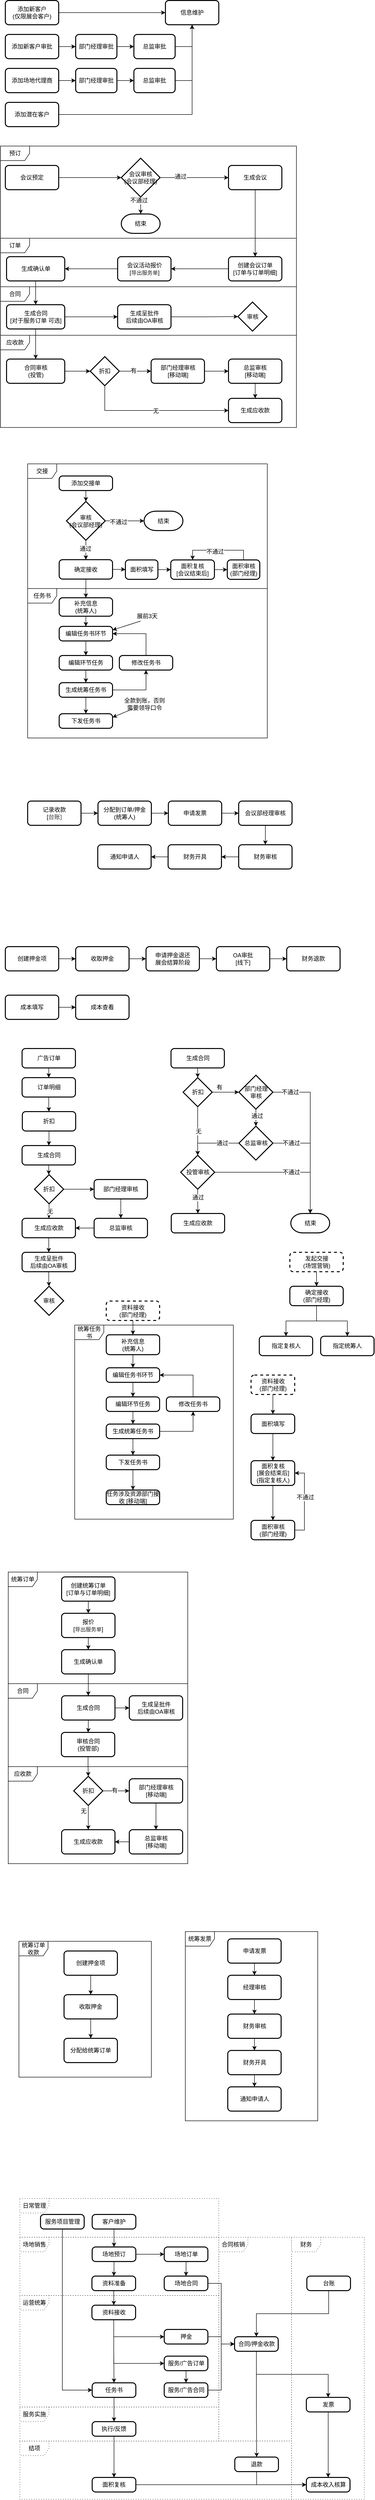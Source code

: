 <mxfile version="12.2.9" type="github" pages="2"><diagram id="nOVnHYVLfnTtghSCXkoL" name="workflow"><mxGraphModel dx="786" dy="523" grid="1" gridSize="10" guides="1" tooltips="1" connect="1" arrows="1" fold="1" page="1" pageScale="1" pageWidth="827" pageHeight="1169" math="0" shadow="0"><root><mxCell id="0"/><mxCell id="1" parent="0"/><mxCell id="fDKC_mrCQzqzodPXfNIW-68" value="&lt;div style=&quot;text-align: left&quot;&gt;合同核销&lt;/div&gt;" style="shape=umlFrame;whiteSpace=wrap;html=1;swimlaneFillColor=#ffffff;strokeWidth=1;perimeterSpacing=0;comic=0;dashed=1;dashPattern=1 4;" parent="1" vertex="1"><mxGeometry x="460" y="4630" width="150" height="420" as="geometry"/></mxCell><mxCell id="fDKC_mrCQzqzodPXfNIW-57" value="&lt;span style=&quot;text-align: left&quot;&gt;结项&lt;/span&gt;" style="shape=umlFrame;whiteSpace=wrap;html=1;swimlaneFillColor=#ffffff;strokeWidth=1;perimeterSpacing=0;comic=0;dashed=1;dashPattern=1 4;" parent="1" vertex="1"><mxGeometry x="50" y="5050" width="560" height="120" as="geometry"/></mxCell><mxCell id="fDKC_mrCQzqzodPXfNIW-26" value="&lt;span style=&quot;text-align: left&quot;&gt;日常管理&lt;/span&gt;" style="shape=umlFrame;whiteSpace=wrap;html=1;swimlaneFillColor=#ffffff;strokeWidth=1;perimeterSpacing=0;comic=0;dashed=1;dashPattern=1 4;" parent="1" vertex="1"><mxGeometry x="50" y="4550" width="410" height="80" as="geometry"/></mxCell><mxCell id="JYeG3qsyXqCDCxfLs3sx-31" value="&lt;span style=&quot;text-align: left&quot;&gt;合同&lt;/span&gt;" style="shape=umlFrame;whiteSpace=wrap;html=1;" parent="1" vertex="1"><mxGeometry x="26" y="3489" width="370" height="171" as="geometry"/></mxCell><mxCell id="JYeG3qsyXqCDCxfLs3sx-80" value="&lt;span style=&quot;text-align: left&quot;&gt;统筹发票&lt;/span&gt;" style="shape=umlFrame;whiteSpace=wrap;html=1;" parent="1" vertex="1"><mxGeometry x="391" y="4000" width="273" height="390" as="geometry"/></mxCell><mxCell id="JYeG3qsyXqCDCxfLs3sx-1" value="统筹任务书" style="shape=umlFrame;whiteSpace=wrap;html=1;" parent="1" vertex="1"><mxGeometry x="163" y="2750" width="327" height="400" as="geometry"/></mxCell><mxCell id="lJKKp2Xc-e3pwHV0NDqC-3" value="&lt;span style=&quot;text-align: left&quot;&gt;应收款&lt;/span&gt;" style="shape=umlFrame;whiteSpace=wrap;html=1;" parent="1" vertex="1"><mxGeometry x="10" y="710" width="610" height="190" as="geometry"/></mxCell><mxCell id="cR2LcQz3GqUn8rly_oHb-18" value="&lt;span style=&quot;text-align: left&quot;&gt;合同&lt;/span&gt;" style="shape=umlFrame;whiteSpace=wrap;html=1;" parent="1" vertex="1"><mxGeometry x="10" y="610" width="610" height="100" as="geometry"/></mxCell><mxCell id="cR2LcQz3GqUn8rly_oHb-20" value="&lt;span style=&quot;text-align: left&quot;&gt;订单&lt;/span&gt;" style="shape=umlFrame;whiteSpace=wrap;html=1;" parent="1" vertex="1"><mxGeometry x="10" y="510" width="610" height="100" as="geometry"/></mxCell><mxCell id="cR2LcQz3GqUn8rly_oHb-21" value="&lt;span style=&quot;text-align: left&quot;&gt;预订&lt;/span&gt;" style="shape=umlFrame;whiteSpace=wrap;html=1;" parent="1" vertex="1"><mxGeometry x="10" y="320" width="610" height="190" as="geometry"/></mxCell><mxCell id="cR2LcQz3GqUn8rly_oHb-17" value="交接" style="shape=umlFrame;whiteSpace=wrap;html=1;" parent="1" vertex="1"><mxGeometry x="66" y="975" width="494" height="257" as="geometry"/></mxCell><mxCell id="cR2LcQz3GqUn8rly_oHb-16" value="任务书" style="shape=umlFrame;whiteSpace=wrap;html=1;" parent="1" vertex="1"><mxGeometry x="66" y="1232" width="494" height="308" as="geometry"/></mxCell><mxCell id="HRz2PoRkEYH4tGcpNann-8" value="" style="edgeStyle=orthogonalEdgeStyle;rounded=0;orthogonalLoop=1;jettySize=auto;html=1;" parent="1" source="xsKcBIJL9TdfJJbMJNPw-3" target="HRz2PoRkEYH4tGcpNann-7" edge="1"><mxGeometry relative="1" as="geometry"/></mxCell><mxCell id="xsKcBIJL9TdfJJbMJNPw-3" value="添加新客户&lt;br&gt;(仅限展会客户)" style="rounded=1;whiteSpace=wrap;html=1;absoluteArcSize=1;arcSize=14;strokeWidth=2;" parent="1" vertex="1"><mxGeometry x="20" y="20" width="110" height="50" as="geometry"/></mxCell><mxCell id="HRz2PoRkEYH4tGcpNann-7" value="信息维护" style="rounded=1;whiteSpace=wrap;html=1;absoluteArcSize=1;arcSize=14;strokeWidth=2;" parent="1" vertex="1"><mxGeometry x="350" y="20" width="110" height="50" as="geometry"/></mxCell><mxCell id="HRz2PoRkEYH4tGcpNann-6" value="" style="edgeStyle=orthogonalEdgeStyle;rounded=0;orthogonalLoop=1;jettySize=auto;html=1;entryX=0.5;entryY=1;entryDx=0;entryDy=0;" parent="1" source="xsKcBIJL9TdfJJbMJNPw-5" target="HRz2PoRkEYH4tGcpNann-7" edge="1"><mxGeometry relative="1" as="geometry"><mxPoint x="210" y="115" as="targetPoint"/></mxGeometry></mxCell><mxCell id="xsKcBIJL9TdfJJbMJNPw-5" value="添加潜在客户" style="rounded=1;whiteSpace=wrap;html=1;absoluteArcSize=1;arcSize=14;strokeWidth=2;" parent="1" vertex="1"><mxGeometry x="20" y="230" width="110" height="50" as="geometry"/></mxCell><mxCell id="HRz2PoRkEYH4tGcpNann-4" value="" style="edgeStyle=orthogonalEdgeStyle;rounded=0;orthogonalLoop=1;jettySize=auto;html=1;" parent="1" source="xsKcBIJL9TdfJJbMJNPw-6" target="HRz2PoRkEYH4tGcpNann-3" edge="1"><mxGeometry relative="1" as="geometry"/></mxCell><mxCell id="xsKcBIJL9TdfJJbMJNPw-6" value="添加场地代理商" style="rounded=1;whiteSpace=wrap;html=1;absoluteArcSize=1;arcSize=14;strokeWidth=2;" parent="1" vertex="1"><mxGeometry x="20" y="160" width="110" height="50" as="geometry"/></mxCell><mxCell id="HRz2PoRkEYH4tGcpNann-2" value="" style="edgeStyle=orthogonalEdgeStyle;rounded=0;orthogonalLoop=1;jettySize=auto;html=1;" parent="1" source="xsKcBIJL9TdfJJbMJNPw-7" target="HRz2PoRkEYH4tGcpNann-1" edge="1"><mxGeometry relative="1" as="geometry"/></mxCell><mxCell id="xsKcBIJL9TdfJJbMJNPw-7" value="添加新客户审批" style="rounded=1;whiteSpace=wrap;html=1;absoluteArcSize=1;arcSize=14;strokeWidth=2;" parent="1" vertex="1"><mxGeometry x="20" y="90" width="110" height="50" as="geometry"/></mxCell><mxCell id="1GK1dYbskWrwd4Qc2to5-2" value="" style="edgeStyle=orthogonalEdgeStyle;rounded=0;orthogonalLoop=1;jettySize=auto;html=1;" parent="1" source="HRz2PoRkEYH4tGcpNann-1" target="1GK1dYbskWrwd4Qc2to5-1" edge="1"><mxGeometry relative="1" as="geometry"/></mxCell><mxCell id="HRz2PoRkEYH4tGcpNann-1" value="部门经理审批" style="rounded=1;whiteSpace=wrap;html=1;absoluteArcSize=1;arcSize=14;strokeWidth=2;" parent="1" vertex="1"><mxGeometry x="165" y="90" width="85" height="50" as="geometry"/></mxCell><mxCell id="1GK1dYbskWrwd4Qc2to5-3" style="edgeStyle=orthogonalEdgeStyle;rounded=0;orthogonalLoop=1;jettySize=auto;html=1;entryX=0.5;entryY=1;entryDx=0;entryDy=0;exitX=1;exitY=0.5;exitDx=0;exitDy=0;" parent="1" source="1GK1dYbskWrwd4Qc2to5-1" target="HRz2PoRkEYH4tGcpNann-7" edge="1"><mxGeometry relative="1" as="geometry"/></mxCell><mxCell id="1GK1dYbskWrwd4Qc2to5-1" value="总监审批" style="rounded=1;whiteSpace=wrap;html=1;absoluteArcSize=1;arcSize=14;strokeWidth=2;" parent="1" vertex="1"><mxGeometry x="285" y="90" width="85" height="50" as="geometry"/></mxCell><mxCell id="1GK1dYbskWrwd4Qc2to5-5" value="" style="edgeStyle=orthogonalEdgeStyle;rounded=0;orthogonalLoop=1;jettySize=auto;html=1;" parent="1" source="HRz2PoRkEYH4tGcpNann-3" target="1GK1dYbskWrwd4Qc2to5-4" edge="1"><mxGeometry relative="1" as="geometry"/></mxCell><mxCell id="HRz2PoRkEYH4tGcpNann-3" value="部门经理审批" style="rounded=1;whiteSpace=wrap;html=1;absoluteArcSize=1;arcSize=14;strokeWidth=2;" parent="1" vertex="1"><mxGeometry x="165" y="160" width="85" height="50" as="geometry"/></mxCell><mxCell id="HRz2PoRkEYH4tGcpNann-16" value="" style="edgeStyle=orthogonalEdgeStyle;rounded=0;orthogonalLoop=1;jettySize=auto;html=1;entryX=0;entryY=0.5;entryDx=0;entryDy=0;entryPerimeter=0;" parent="1" source="HRz2PoRkEYH4tGcpNann-14" target="HRz2PoRkEYH4tGcpNann-17" edge="1"><mxGeometry relative="1" as="geometry"/></mxCell><mxCell id="HRz2PoRkEYH4tGcpNann-14" value="会议预定" style="rounded=1;whiteSpace=wrap;html=1;absoluteArcSize=1;arcSize=14;strokeWidth=2;" parent="1" vertex="1"><mxGeometry x="20" y="360" width="110" height="50" as="geometry"/></mxCell><mxCell id="HRz2PoRkEYH4tGcpNann-26" value="" style="edgeStyle=orthogonalEdgeStyle;rounded=0;orthogonalLoop=1;jettySize=auto;html=1;" parent="1" source="HRz2PoRkEYH4tGcpNann-15" target="HRz2PoRkEYH4tGcpNann-25" edge="1"><mxGeometry relative="1" as="geometry"/></mxCell><mxCell id="HRz2PoRkEYH4tGcpNann-15" value="生成会议" style="rounded=1;whiteSpace=wrap;html=1;absoluteArcSize=1;arcSize=14;strokeWidth=2;" parent="1" vertex="1"><mxGeometry x="480" y="360" width="110" height="50" as="geometry"/></mxCell><mxCell id="HRz2PoRkEYH4tGcpNann-28" value="" style="edgeStyle=orthogonalEdgeStyle;rounded=0;orthogonalLoop=1;jettySize=auto;html=1;" parent="1" source="HRz2PoRkEYH4tGcpNann-25" target="HRz2PoRkEYH4tGcpNann-27" edge="1"><mxGeometry relative="1" as="geometry"/></mxCell><mxCell id="HRz2PoRkEYH4tGcpNann-25" value="创建会议订单&lt;br&gt;[订单与订单明细]" style="rounded=1;whiteSpace=wrap;html=1;absoluteArcSize=1;arcSize=14;strokeWidth=2;" parent="1" vertex="1"><mxGeometry x="480" y="548" width="110" height="50" as="geometry"/></mxCell><mxCell id="66m_WzZL2VT5cYLAuH38-2" value="" style="edgeStyle=orthogonalEdgeStyle;rounded=0;orthogonalLoop=1;jettySize=auto;html=1;exitX=0.5;exitY=1;exitDx=0;exitDy=0;" parent="1" source="vTl3rYahpf05SktDYiKL-3" target="66m_WzZL2VT5cYLAuH38-1" edge="1"><mxGeometry relative="1" as="geometry"/></mxCell><mxCell id="vTl3rYahpf05SktDYiKL-4" value="" style="edgeStyle=orthogonalEdgeStyle;rounded=0;orthogonalLoop=1;jettySize=auto;html=1;" parent="1" source="HRz2PoRkEYH4tGcpNann-27" target="vTl3rYahpf05SktDYiKL-3" edge="1"><mxGeometry relative="1" as="geometry"/></mxCell><mxCell id="HRz2PoRkEYH4tGcpNann-27" value="会议活动报价&lt;br&gt;[&lt;span style=&quot;color: rgb(34 , 34 , 34) ; font-family: &amp;#34;menlo&amp;#34; , monospace ; font-size: 11px ; text-align: left ; white-space: pre-wrap ; background-color: rgb(255 , 255 , 255)&quot;&gt;导出服务单&lt;/span&gt;]" style="rounded=1;whiteSpace=wrap;html=1;absoluteArcSize=1;arcSize=14;strokeWidth=2;" parent="1" vertex="1"><mxGeometry x="251.5" y="548" width="110" height="50" as="geometry"/></mxCell><mxCell id="lJKKp2Xc-e3pwHV0NDqC-2" style="edgeStyle=orthogonalEdgeStyle;rounded=0;orthogonalLoop=1;jettySize=auto;html=1;entryX=0;entryY=0.5;entryDx=0;entryDy=0;exitX=1;exitY=0.5;exitDx=0;exitDy=0;" parent="1" source="f0bIZb7OotYypNHFU58C-20" target="1GK1dYbskWrwd4Qc2to5-11" edge="1"><mxGeometry relative="1" as="geometry"/></mxCell><mxCell id="vTl3rYahpf05SktDYiKL-3" value="生成确认单" style="rounded=1;whiteSpace=wrap;html=1;absoluteArcSize=1;arcSize=14;strokeWidth=2;" parent="1" vertex="1"><mxGeometry x="22.5" y="548" width="120" height="50" as="geometry"/></mxCell><mxCell id="1GK1dYbskWrwd4Qc2to5-8" value="" style="edgeStyle=orthogonalEdgeStyle;rounded=0;orthogonalLoop=1;jettySize=auto;html=1;" parent="1" source="66m_WzZL2VT5cYLAuH38-1" target="vTl3rYahpf05SktDYiKL-7" edge="1"><mxGeometry relative="1" as="geometry"><mxPoint x="725" y="680" as="sourcePoint"/></mxGeometry></mxCell><mxCell id="f0bIZb7OotYypNHFU58C-21" value="" style="edgeStyle=orthogonalEdgeStyle;rounded=0;orthogonalLoop=1;jettySize=auto;html=1;" parent="1" source="66m_WzZL2VT5cYLAuH38-1" target="f0bIZb7OotYypNHFU58C-20" edge="1"><mxGeometry relative="1" as="geometry"/></mxCell><mxCell id="66m_WzZL2VT5cYLAuH38-1" value="生成合同&lt;br&gt;[对于服务订单 可选]" style="rounded=1;whiteSpace=wrap;html=1;absoluteArcSize=1;arcSize=14;strokeWidth=2;" parent="1" vertex="1"><mxGeometry x="22.5" y="647" width="120" height="50" as="geometry"/></mxCell><mxCell id="f0bIZb7OotYypNHFU58C-20" value="合同审核&lt;br&gt;(投管)" style="rounded=1;whiteSpace=wrap;html=1;absoluteArcSize=1;arcSize=14;strokeWidth=2;" parent="1" vertex="1"><mxGeometry x="22.5" y="759" width="120" height="50" as="geometry"/></mxCell><mxCell id="1GK1dYbskWrwd4Qc2to5-10" value="" style="edgeStyle=orthogonalEdgeStyle;rounded=0;orthogonalLoop=1;jettySize=auto;html=1;entryX=0;entryY=0.5;entryDx=0;entryDy=0;exitX=0.5;exitY=1;exitDx=0;exitDy=0;" parent="1" source="1GK1dYbskWrwd4Qc2to5-11" target="1GK1dYbskWrwd4Qc2to5-9" edge="1"><mxGeometry relative="1" as="geometry"/></mxCell><mxCell id="cR2LcQz3GqUn8rly_oHb-2" value="无" style="text;html=1;resizable=0;points=[];align=center;verticalAlign=middle;labelBackgroundColor=#ffffff;" parent="1GK1dYbskWrwd4Qc2to5-10" vertex="1" connectable="0"><mxGeometry x="0.021" y="-1" relative="1" as="geometry"><mxPoint as="offset"/></mxGeometry></mxCell><mxCell id="1GK1dYbskWrwd4Qc2to5-9" value="生成应收款" style="rounded=1;whiteSpace=wrap;html=1;absoluteArcSize=1;arcSize=14;strokeWidth=2;" parent="1" vertex="1"><mxGeometry x="480" y="840" width="110" height="50" as="geometry"/></mxCell><mxCell id="vTl3rYahpf05SktDYiKL-18" value="" style="edgeStyle=orthogonalEdgeStyle;rounded=0;orthogonalLoop=1;jettySize=auto;html=1;" parent="1" source="vTl3rYahpf05SktDYiKL-7" target="vTl3rYahpf05SktDYiKL-17" edge="1"><mxGeometry relative="1" as="geometry"/></mxCell><mxCell id="vTl3rYahpf05SktDYiKL-7" value="生成呈批件&lt;br&gt;后续由OA审核" style="rounded=1;whiteSpace=wrap;html=1;absoluteArcSize=1;arcSize=14;strokeWidth=2;" parent="1" vertex="1"><mxGeometry x="251.5" y="647" width="110" height="50" as="geometry"/></mxCell><mxCell id="HRz2PoRkEYH4tGcpNann-21" style="edgeStyle=orthogonalEdgeStyle;rounded=0;orthogonalLoop=1;jettySize=auto;html=1;entryX=0.5;entryY=0;entryDx=0;entryDy=0;entryPerimeter=0;" parent="1" source="HRz2PoRkEYH4tGcpNann-17" target="HRz2PoRkEYH4tGcpNann-18" edge="1"><mxGeometry relative="1" as="geometry"/></mxCell><mxCell id="HRz2PoRkEYH4tGcpNann-22" value="不通过" style="text;html=1;resizable=0;points=[];align=center;verticalAlign=middle;labelBackgroundColor=#ffffff;" parent="HRz2PoRkEYH4tGcpNann-21" vertex="1" connectable="0"><mxGeometry x="0.318" y="-3" relative="1" as="geometry"><mxPoint x="-1" y="-13" as="offset"/></mxGeometry></mxCell><mxCell id="HRz2PoRkEYH4tGcpNann-23" style="edgeStyle=orthogonalEdgeStyle;rounded=0;orthogonalLoop=1;jettySize=auto;html=1;entryX=0;entryY=0.5;entryDx=0;entryDy=0;" parent="1" source="HRz2PoRkEYH4tGcpNann-17" target="HRz2PoRkEYH4tGcpNann-15" edge="1"><mxGeometry relative="1" as="geometry"/></mxCell><mxCell id="HRz2PoRkEYH4tGcpNann-24" value="通过" style="text;html=1;resizable=0;points=[];align=center;verticalAlign=middle;labelBackgroundColor=#ffffff;" parent="HRz2PoRkEYH4tGcpNann-23" vertex="1" connectable="0"><mxGeometry x="-0.413" y="2" relative="1" as="geometry"><mxPoint as="offset"/></mxGeometry></mxCell><mxCell id="HRz2PoRkEYH4tGcpNann-17" value="&lt;span style=&quot;white-space: normal&quot;&gt;会议审核&lt;/span&gt;&lt;br style=&quot;white-space: normal&quot;&gt;&lt;span style=&quot;white-space: normal&quot;&gt;(会议部经理)&lt;/span&gt;" style="strokeWidth=2;html=1;shape=mxgraph.flowchart.decision;whiteSpace=wrap;" parent="1" vertex="1"><mxGeometry x="259" y="345" width="80" height="80" as="geometry"/></mxCell><mxCell id="HRz2PoRkEYH4tGcpNann-18" value="结束" style="strokeWidth=2;html=1;shape=mxgraph.flowchart.terminator;whiteSpace=wrap;" parent="1" vertex="1"><mxGeometry x="259" y="460" width="80" height="40" as="geometry"/></mxCell><mxCell id="vTl3rYahpf05SktDYiKL-10" value="" style="edgeStyle=orthogonalEdgeStyle;rounded=0;orthogonalLoop=1;jettySize=auto;html=1;exitX=0.5;exitY=1;exitDx=0;exitDy=0;exitPerimeter=0;" parent="1" source="vTl3rYahpf05SktDYiKL-11" target="vTl3rYahpf05SktDYiKL-9" edge="1"><mxGeometry relative="1" as="geometry"/></mxCell><mxCell id="vTl3rYahpf05SktDYiKL-16" value="通过" style="text;html=1;resizable=0;points=[];align=center;verticalAlign=middle;labelBackgroundColor=#ffffff;" parent="vTl3rYahpf05SktDYiKL-10" vertex="1" connectable="0"><mxGeometry x="-0.143" y="-1" relative="1" as="geometry"><mxPoint as="offset"/></mxGeometry></mxCell><mxCell id="vTl3rYahpf05SktDYiKL-12" style="edgeStyle=orthogonalEdgeStyle;rounded=0;orthogonalLoop=1;jettySize=auto;html=1;entryX=0.5;entryY=0;entryDx=0;entryDy=0;entryPerimeter=0;" parent="1" source="vTl3rYahpf05SktDYiKL-2" target="vTl3rYahpf05SktDYiKL-11" edge="1"><mxGeometry relative="1" as="geometry"/></mxCell><mxCell id="vTl3rYahpf05SktDYiKL-2" value="添加交接单" style="rounded=1;whiteSpace=wrap;html=1;absoluteArcSize=1;arcSize=14;strokeWidth=2;" parent="1" vertex="1"><mxGeometry x="131" y="1000" width="110" height="30" as="geometry"/></mxCell><mxCell id="vTl3rYahpf05SktDYiKL-20" value="" style="edgeStyle=orthogonalEdgeStyle;rounded=0;orthogonalLoop=1;jettySize=auto;html=1;exitX=0.5;exitY=1;exitDx=0;exitDy=0;" parent="1" source="vTl3rYahpf05SktDYiKL-9" target="vTl3rYahpf05SktDYiKL-19" edge="1"><mxGeometry relative="1" as="geometry"/></mxCell><mxCell id="1GK1dYbskWrwd4Qc2to5-14" value="" style="edgeStyle=orthogonalEdgeStyle;rounded=0;orthogonalLoop=1;jettySize=auto;html=1;" parent="1" source="vTl3rYahpf05SktDYiKL-9" target="1GK1dYbskWrwd4Qc2to5-13" edge="1"><mxGeometry relative="1" as="geometry"/></mxCell><mxCell id="vTl3rYahpf05SktDYiKL-9" value="确定接收&lt;font color=&quot;#ff3333&quot;&gt;&lt;br&gt;&lt;/font&gt;" style="rounded=1;whiteSpace=wrap;html=1;absoluteArcSize=1;arcSize=14;strokeWidth=2;" parent="1" vertex="1"><mxGeometry x="131" y="1172.5" width="110" height="40" as="geometry"/></mxCell><mxCell id="vTl3rYahpf05SktDYiKL-22" value="" style="edgeStyle=orthogonalEdgeStyle;rounded=0;orthogonalLoop=1;jettySize=auto;html=1;" parent="1" source="vTl3rYahpf05SktDYiKL-19" target="vTl3rYahpf05SktDYiKL-21" edge="1"><mxGeometry relative="1" as="geometry"/></mxCell><mxCell id="vTl3rYahpf05SktDYiKL-19" value="补充信息&lt;br&gt;(统筹人)" style="rounded=1;whiteSpace=wrap;html=1;absoluteArcSize=1;arcSize=14;strokeWidth=2;" parent="1" vertex="1"><mxGeometry x="131" y="1251" width="110" height="38" as="geometry"/></mxCell><mxCell id="vTl3rYahpf05SktDYiKL-24" value="" style="edgeStyle=orthogonalEdgeStyle;rounded=0;orthogonalLoop=1;jettySize=auto;html=1;" parent="1" source="vTl3rYahpf05SktDYiKL-21" target="vTl3rYahpf05SktDYiKL-23" edge="1"><mxGeometry relative="1" as="geometry"/></mxCell><mxCell id="vTl3rYahpf05SktDYiKL-21" value="编辑任务书环节" style="rounded=1;whiteSpace=wrap;html=1;absoluteArcSize=1;arcSize=14;strokeWidth=2;" parent="1" vertex="1"><mxGeometry x="131" y="1310" width="110" height="30" as="geometry"/></mxCell><mxCell id="vTl3rYahpf05SktDYiKL-26" value="" style="edgeStyle=orthogonalEdgeStyle;rounded=0;orthogonalLoop=1;jettySize=auto;html=1;" parent="1" source="vTl3rYahpf05SktDYiKL-23" target="vTl3rYahpf05SktDYiKL-25" edge="1"><mxGeometry relative="1" as="geometry"/></mxCell><mxCell id="vTl3rYahpf05SktDYiKL-23" value="编辑环节任务" style="rounded=1;whiteSpace=wrap;html=1;absoluteArcSize=1;arcSize=14;strokeWidth=2;" parent="1" vertex="1"><mxGeometry x="131" y="1370" width="110" height="30" as="geometry"/></mxCell><mxCell id="vTl3rYahpf05SktDYiKL-28" value="" style="edgeStyle=orthogonalEdgeStyle;rounded=0;orthogonalLoop=1;jettySize=auto;html=1;entryX=0.5;entryY=1;entryDx=0;entryDy=0;" parent="1" source="vTl3rYahpf05SktDYiKL-25" target="vTl3rYahpf05SktDYiKL-27" edge="1"><mxGeometry relative="1" as="geometry"><mxPoint x="550.5" y="1522.5" as="targetPoint"/></mxGeometry></mxCell><mxCell id="vTl3rYahpf05SktDYiKL-31" value="" style="edgeStyle=orthogonalEdgeStyle;rounded=0;orthogonalLoop=1;jettySize=auto;html=1;" parent="1" source="vTl3rYahpf05SktDYiKL-25" target="vTl3rYahpf05SktDYiKL-30" edge="1"><mxGeometry relative="1" as="geometry"/></mxCell><mxCell id="vTl3rYahpf05SktDYiKL-25" value="生成统筹任务书" style="rounded=1;whiteSpace=wrap;html=1;absoluteArcSize=1;arcSize=14;strokeWidth=2;" parent="1" vertex="1"><mxGeometry x="131" y="1426" width="110" height="30" as="geometry"/></mxCell><mxCell id="vTl3rYahpf05SktDYiKL-30" value="下发任务书" style="rounded=1;whiteSpace=wrap;html=1;absoluteArcSize=1;arcSize=14;strokeWidth=2;" parent="1" vertex="1"><mxGeometry x="131" y="1490" width="110" height="30" as="geometry"/></mxCell><mxCell id="vTl3rYahpf05SktDYiKL-29" style="edgeStyle=orthogonalEdgeStyle;rounded=0;orthogonalLoop=1;jettySize=auto;html=1;entryX=1;entryY=0.5;entryDx=0;entryDy=0;exitX=0.5;exitY=0;exitDx=0;exitDy=0;" parent="1" source="vTl3rYahpf05SktDYiKL-27" target="vTl3rYahpf05SktDYiKL-21" edge="1"><mxGeometry relative="1" as="geometry"><mxPoint x="550.5" y="1472.5" as="sourcePoint"/></mxGeometry></mxCell><mxCell id="vTl3rYahpf05SktDYiKL-27" value="修改任务书" style="rounded=1;whiteSpace=wrap;html=1;absoluteArcSize=1;arcSize=14;strokeWidth=2;" parent="1" vertex="1"><mxGeometry x="255" y="1370" width="110" height="30" as="geometry"/></mxCell><mxCell id="vTl3rYahpf05SktDYiKL-14" value="" style="edgeStyle=orthogonalEdgeStyle;rounded=0;orthogonalLoop=1;jettySize=auto;html=1;" parent="1" source="vTl3rYahpf05SktDYiKL-11" target="vTl3rYahpf05SktDYiKL-13" edge="1"><mxGeometry relative="1" as="geometry"/></mxCell><mxCell id="vTl3rYahpf05SktDYiKL-15" value="不通过" style="text;html=1;resizable=0;points=[];align=center;verticalAlign=middle;labelBackgroundColor=#ffffff;" parent="vTl3rYahpf05SktDYiKL-14" vertex="1" connectable="0"><mxGeometry x="-0.333" y="-2" relative="1" as="geometry"><mxPoint as="offset"/></mxGeometry></mxCell><mxCell id="vTl3rYahpf05SktDYiKL-11" value="审核&lt;br&gt;(会议部经理)" style="strokeWidth=2;html=1;shape=mxgraph.flowchart.decision;whiteSpace=wrap;" parent="1" vertex="1"><mxGeometry x="146" y="1052.5" width="80" height="80" as="geometry"/></mxCell><mxCell id="vTl3rYahpf05SktDYiKL-13" value="结束" style="strokeWidth=2;html=1;shape=mxgraph.flowchart.terminator;whiteSpace=wrap;" parent="1" vertex="1"><mxGeometry x="306" y="1072.5" width="80" height="40" as="geometry"/></mxCell><mxCell id="vTl3rYahpf05SktDYiKL-17" value="审核" style="strokeWidth=2;html=1;shape=mxgraph.flowchart.decision;whiteSpace=wrap;" parent="1" vertex="1"><mxGeometry x="499.5" y="641.5" width="60" height="60" as="geometry"/></mxCell><mxCell id="RowIyY2JH-zbAzHXyuU2-3" value="" style="edgeStyle=orthogonalEdgeStyle;rounded=0;orthogonalLoop=1;jettySize=auto;html=1;" parent="1" source="RowIyY2JH-zbAzHXyuU2-1" target="RowIyY2JH-zbAzHXyuU2-2" edge="1"><mxGeometry relative="1" as="geometry"/></mxCell><mxCell id="RowIyY2JH-zbAzHXyuU2-1" value="&lt;font style=&quot;font-size: 12px&quot;&gt;记录收款&lt;br&gt;[&lt;span style=&quot;background-color: rgb(255 , 255 , 255) ; color: rgb(51 , 51 , 51) ; font-family: &amp;#34;open sans&amp;#34; , &amp;#34;helvetica neue&amp;#34; , &amp;#34;helvetica&amp;#34; , &amp;#34;arial&amp;#34; , sans-serif&quot;&gt;台账]&lt;/span&gt;&lt;/font&gt;" style="rounded=1;whiteSpace=wrap;html=1;absoluteArcSize=1;arcSize=14;strokeWidth=2;" parent="1" vertex="1"><mxGeometry x="66" y="1670" width="110" height="50" as="geometry"/></mxCell><mxCell id="RowIyY2JH-zbAzHXyuU2-5" value="" style="edgeStyle=orthogonalEdgeStyle;rounded=0;orthogonalLoop=1;jettySize=auto;html=1;" parent="1" source="RowIyY2JH-zbAzHXyuU2-2" target="RowIyY2JH-zbAzHXyuU2-4" edge="1"><mxGeometry relative="1" as="geometry"/></mxCell><mxCell id="RowIyY2JH-zbAzHXyuU2-2" value="分配到订单/押金&lt;br&gt;(统筹人)" style="rounded=1;whiteSpace=wrap;html=1;absoluteArcSize=1;arcSize=14;strokeWidth=2;" parent="1" vertex="1"><mxGeometry x="211" y="1670" width="110" height="50" as="geometry"/></mxCell><mxCell id="65W5B30vKUnOdSShUMzC-2" value="" style="edgeStyle=orthogonalEdgeStyle;rounded=0;orthogonalLoop=1;jettySize=auto;html=1;" parent="1" source="RowIyY2JH-zbAzHXyuU2-4" target="65W5B30vKUnOdSShUMzC-1" edge="1"><mxGeometry relative="1" as="geometry"/></mxCell><mxCell id="RowIyY2JH-zbAzHXyuU2-4" value="申请发票" style="rounded=1;whiteSpace=wrap;html=1;absoluteArcSize=1;arcSize=14;strokeWidth=2;" parent="1" vertex="1"><mxGeometry x="356" y="1670" width="110" height="50" as="geometry"/></mxCell><mxCell id="65W5B30vKUnOdSShUMzC-4" value="" style="edgeStyle=orthogonalEdgeStyle;rounded=0;orthogonalLoop=1;jettySize=auto;html=1;" parent="1" source="65W5B30vKUnOdSShUMzC-1" target="65W5B30vKUnOdSShUMzC-3" edge="1"><mxGeometry relative="1" as="geometry"/></mxCell><mxCell id="65W5B30vKUnOdSShUMzC-1" value="会议部经理审核" style="rounded=1;whiteSpace=wrap;html=1;absoluteArcSize=1;arcSize=14;strokeWidth=2;" parent="1" vertex="1"><mxGeometry x="501" y="1670" width="110" height="50" as="geometry"/></mxCell><mxCell id="65W5B30vKUnOdSShUMzC-6" value="" style="edgeStyle=orthogonalEdgeStyle;rounded=0;orthogonalLoop=1;jettySize=auto;html=1;" parent="1" source="65W5B30vKUnOdSShUMzC-3" target="65W5B30vKUnOdSShUMzC-7" edge="1"><mxGeometry relative="1" as="geometry"><mxPoint x="466" y="1785.167" as="targetPoint"/></mxGeometry></mxCell><mxCell id="65W5B30vKUnOdSShUMzC-3" value="财务审核" style="rounded=1;whiteSpace=wrap;html=1;absoluteArcSize=1;arcSize=14;strokeWidth=2;" parent="1" vertex="1"><mxGeometry x="501" y="1760" width="110" height="50" as="geometry"/></mxCell><mxCell id="65W5B30vKUnOdSShUMzC-10" value="" style="edgeStyle=orthogonalEdgeStyle;rounded=0;orthogonalLoop=1;jettySize=auto;html=1;" parent="1" source="65W5B30vKUnOdSShUMzC-7" target="65W5B30vKUnOdSShUMzC-9" edge="1"><mxGeometry relative="1" as="geometry"/></mxCell><mxCell id="65W5B30vKUnOdSShUMzC-7" value="财务开具" style="rounded=1;whiteSpace=wrap;html=1;absoluteArcSize=1;arcSize=14;strokeWidth=2;" parent="1" vertex="1"><mxGeometry x="355.5" y="1760" width="110" height="50" as="geometry"/></mxCell><mxCell id="65W5B30vKUnOdSShUMzC-9" value="通知申请人" style="rounded=1;whiteSpace=wrap;html=1;absoluteArcSize=1;arcSize=14;strokeWidth=2;" parent="1" vertex="1"><mxGeometry x="210.5" y="1760" width="110" height="50" as="geometry"/></mxCell><mxCell id="65W5B30vKUnOdSShUMzC-13" value="" style="edgeStyle=orthogonalEdgeStyle;rounded=0;orthogonalLoop=1;jettySize=auto;html=1;" parent="1" source="65W5B30vKUnOdSShUMzC-11" target="65W5B30vKUnOdSShUMzC-12" edge="1"><mxGeometry relative="1" as="geometry"/></mxCell><mxCell id="65W5B30vKUnOdSShUMzC-11" value="创建押金项" style="rounded=1;whiteSpace=wrap;html=1;absoluteArcSize=1;arcSize=14;strokeWidth=2;" parent="1" vertex="1"><mxGeometry x="20" y="1970" width="110" height="50" as="geometry"/></mxCell><mxCell id="65W5B30vKUnOdSShUMzC-15" value="" style="edgeStyle=orthogonalEdgeStyle;rounded=0;orthogonalLoop=1;jettySize=auto;html=1;" parent="1" source="65W5B30vKUnOdSShUMzC-12" target="65W5B30vKUnOdSShUMzC-14" edge="1"><mxGeometry relative="1" as="geometry"/></mxCell><mxCell id="65W5B30vKUnOdSShUMzC-12" value="收取押金" style="rounded=1;whiteSpace=wrap;html=1;absoluteArcSize=1;arcSize=14;strokeWidth=2;" parent="1" vertex="1"><mxGeometry x="165" y="1970" width="110" height="50" as="geometry"/></mxCell><mxCell id="65W5B30vKUnOdSShUMzC-17" value="" style="edgeStyle=orthogonalEdgeStyle;rounded=0;orthogonalLoop=1;jettySize=auto;html=1;" parent="1" source="65W5B30vKUnOdSShUMzC-14" target="65W5B30vKUnOdSShUMzC-16" edge="1"><mxGeometry relative="1" as="geometry"/></mxCell><mxCell id="65W5B30vKUnOdSShUMzC-14" value="申请押金退还&lt;br&gt;展会结算阶段" style="rounded=1;whiteSpace=wrap;html=1;absoluteArcSize=1;arcSize=14;strokeWidth=2;" parent="1" vertex="1"><mxGeometry x="310" y="1970" width="110" height="50" as="geometry"/></mxCell><mxCell id="65W5B30vKUnOdSShUMzC-19" value="" style="edgeStyle=orthogonalEdgeStyle;rounded=0;orthogonalLoop=1;jettySize=auto;html=1;" parent="1" source="65W5B30vKUnOdSShUMzC-16" target="65W5B30vKUnOdSShUMzC-18" edge="1"><mxGeometry relative="1" as="geometry"/></mxCell><mxCell id="65W5B30vKUnOdSShUMzC-16" value="OA审批&lt;br&gt;[线下]" style="rounded=1;whiteSpace=wrap;html=1;absoluteArcSize=1;arcSize=14;strokeWidth=2;" parent="1" vertex="1"><mxGeometry x="455" y="1970" width="110" height="50" as="geometry"/></mxCell><mxCell id="65W5B30vKUnOdSShUMzC-18" value="财务退款" style="rounded=1;whiteSpace=wrap;html=1;absoluteArcSize=1;arcSize=14;strokeWidth=2;" parent="1" vertex="1"><mxGeometry x="600" y="1970" width="110" height="50" as="geometry"/></mxCell><mxCell id="65W5B30vKUnOdSShUMzC-29" value="" style="edgeStyle=orthogonalEdgeStyle;rounded=0;orthogonalLoop=1;jettySize=auto;html=1;" parent="1" source="65W5B30vKUnOdSShUMzC-30" target="65W5B30vKUnOdSShUMzC-32" edge="1"><mxGeometry relative="1" as="geometry"/></mxCell><mxCell id="65W5B30vKUnOdSShUMzC-30" value="成本填写" style="rounded=1;whiteSpace=wrap;html=1;absoluteArcSize=1;arcSize=14;strokeWidth=2;" parent="1" vertex="1"><mxGeometry x="20" y="2070" width="110" height="50" as="geometry"/></mxCell><mxCell id="65W5B30vKUnOdSShUMzC-32" value="成本查看" style="rounded=1;whiteSpace=wrap;html=1;absoluteArcSize=1;arcSize=14;strokeWidth=2;" parent="1" vertex="1"><mxGeometry x="165" y="2070" width="110" height="50" as="geometry"/></mxCell><mxCell id="1AXym2CWpJ9kQUsg_Qq1-2" value="" style="edgeStyle=orthogonalEdgeStyle;rounded=0;orthogonalLoop=1;jettySize=auto;html=1;" parent="1" source="1AXym2CWpJ9kQUsg_Qq1-3" target="1AXym2CWpJ9kQUsg_Qq1-5" edge="1"><mxGeometry relative="1" as="geometry"/></mxCell><mxCell id="1AXym2CWpJ9kQUsg_Qq1-3" value="广告订单" style="rounded=1;whiteSpace=wrap;html=1;absoluteArcSize=1;arcSize=14;strokeWidth=2;" parent="1" vertex="1"><mxGeometry x="54.5" y="2180" width="110" height="40" as="geometry"/></mxCell><mxCell id="1AXym2CWpJ9kQUsg_Qq1-4" value="" style="edgeStyle=orthogonalEdgeStyle;rounded=0;orthogonalLoop=1;jettySize=auto;html=1;" parent="1" source="1AXym2CWpJ9kQUsg_Qq1-5" target="1AXym2CWpJ9kQUsg_Qq1-7" edge="1"><mxGeometry relative="1" as="geometry"/></mxCell><mxCell id="1AXym2CWpJ9kQUsg_Qq1-5" value="订单明细" style="rounded=1;whiteSpace=wrap;html=1;absoluteArcSize=1;arcSize=14;strokeWidth=2;" parent="1" vertex="1"><mxGeometry x="54.5" y="2240" width="110" height="40" as="geometry"/></mxCell><mxCell id="1AXym2CWpJ9kQUsg_Qq1-6" value="" style="edgeStyle=orthogonalEdgeStyle;rounded=0;orthogonalLoop=1;jettySize=auto;html=1;" parent="1" source="1AXym2CWpJ9kQUsg_Qq1-7" target="tktSpScgzh4ptEdSaNwR-4" edge="1"><mxGeometry relative="1" as="geometry"><mxPoint x="352" y="2275" as="targetPoint"/></mxGeometry></mxCell><mxCell id="1AXym2CWpJ9kQUsg_Qq1-7" value="折扣" style="rounded=1;whiteSpace=wrap;html=1;absoluteArcSize=1;arcSize=14;strokeWidth=2;" parent="1" vertex="1"><mxGeometry x="55.0" y="2310" width="110" height="40" as="geometry"/></mxCell><mxCell id="1GK1dYbskWrwd4Qc2to5-6" style="edgeStyle=orthogonalEdgeStyle;rounded=0;orthogonalLoop=1;jettySize=auto;html=1;entryX=0.5;entryY=1;entryDx=0;entryDy=0;exitX=1;exitY=0.5;exitDx=0;exitDy=0;" parent="1" source="1GK1dYbskWrwd4Qc2to5-4" target="HRz2PoRkEYH4tGcpNann-7" edge="1"><mxGeometry relative="1" as="geometry"/></mxCell><mxCell id="1GK1dYbskWrwd4Qc2to5-4" value="总监审批" style="rounded=1;whiteSpace=wrap;html=1;absoluteArcSize=1;arcSize=14;strokeWidth=2;" parent="1" vertex="1"><mxGeometry x="285" y="160" width="85" height="50" as="geometry"/></mxCell><mxCell id="cR2LcQz3GqUn8rly_oHb-6" value="" style="edgeStyle=orthogonalEdgeStyle;rounded=0;orthogonalLoop=1;jettySize=auto;html=1;entryX=0;entryY=0.5;entryDx=0;entryDy=0;" parent="1" source="1GK1dYbskWrwd4Qc2to5-11" target="cR2LcQz3GqUn8rly_oHb-7" edge="1"><mxGeometry relative="1" as="geometry"><mxPoint x="600" y="789" as="targetPoint"/></mxGeometry></mxCell><mxCell id="cR2LcQz3GqUn8rly_oHb-9" value="有" style="text;html=1;resizable=0;points=[];align=center;verticalAlign=middle;labelBackgroundColor=#ffffff;" parent="cR2LcQz3GqUn8rly_oHb-6" vertex="1" connectable="0"><mxGeometry x="-0.12" y="1" relative="1" as="geometry"><mxPoint as="offset"/></mxGeometry></mxCell><mxCell id="1GK1dYbskWrwd4Qc2to5-11" value="折扣" style="rhombus;whiteSpace=wrap;html=1;strokeWidth=2;" parent="1" vertex="1"><mxGeometry x="195" y="754" width="60" height="60" as="geometry"/></mxCell><mxCell id="cR2LcQz3GqUn8rly_oHb-8" value="" style="edgeStyle=orthogonalEdgeStyle;rounded=0;orthogonalLoop=1;jettySize=auto;html=1;" parent="1" source="cR2LcQz3GqUn8rly_oHb-10" target="1GK1dYbskWrwd4Qc2to5-9" edge="1"><mxGeometry relative="1" as="geometry"/></mxCell><mxCell id="cR2LcQz3GqUn8rly_oHb-7" value="部门经理审核&lt;br&gt;[移动端]" style="rounded=1;whiteSpace=wrap;html=1;absoluteArcSize=1;arcSize=14;strokeWidth=2;" parent="1" vertex="1"><mxGeometry x="320.5" y="759" width="110" height="50" as="geometry"/></mxCell><mxCell id="cR2LcQz3GqUn8rly_oHb-10" value="总监审核&lt;br&gt;[移动端]" style="rounded=1;whiteSpace=wrap;html=1;absoluteArcSize=1;arcSize=14;strokeWidth=2;" parent="1" vertex="1"><mxGeometry x="480" y="759" width="110" height="50" as="geometry"/></mxCell><mxCell id="cR2LcQz3GqUn8rly_oHb-11" value="" style="edgeStyle=orthogonalEdgeStyle;rounded=0;orthogonalLoop=1;jettySize=auto;html=1;exitX=1;exitY=0.5;exitDx=0;exitDy=0;" parent="1" source="cR2LcQz3GqUn8rly_oHb-7" target="cR2LcQz3GqUn8rly_oHb-10" edge="1"><mxGeometry relative="1" as="geometry"><mxPoint x="590" y="824" as="sourcePoint"/><mxPoint x="408" y="759" as="targetPoint"/></mxGeometry></mxCell><mxCell id="RH9G_L141tgnpXvSaKiO-2" value="" style="edgeStyle=orthogonalEdgeStyle;rounded=0;orthogonalLoop=1;jettySize=auto;html=1;" parent="1" source="1GK1dYbskWrwd4Qc2to5-13" target="RH9G_L141tgnpXvSaKiO-1" edge="1"><mxGeometry relative="1" as="geometry"/></mxCell><mxCell id="1GK1dYbskWrwd4Qc2to5-13" value="面积填写" style="rounded=1;whiteSpace=wrap;html=1;absoluteArcSize=1;arcSize=14;strokeWidth=2;" parent="1" vertex="1"><mxGeometry x="267.5" y="1173" width="67" height="40" as="geometry"/></mxCell><mxCell id="RH9G_L141tgnpXvSaKiO-4" value="" style="edgeStyle=orthogonalEdgeStyle;rounded=0;orthogonalLoop=1;jettySize=auto;html=1;" parent="1" source="RH9G_L141tgnpXvSaKiO-1" target="RH9G_L141tgnpXvSaKiO-3" edge="1"><mxGeometry relative="1" as="geometry"/></mxCell><mxCell id="RH9G_L141tgnpXvSaKiO-1" value="面积复核&lt;br&gt;[会议结束后]" style="rounded=1;whiteSpace=wrap;html=1;absoluteArcSize=1;arcSize=14;strokeWidth=2;" parent="1" vertex="1"><mxGeometry x="361" y="1173" width="90" height="40" as="geometry"/></mxCell><mxCell id="JYeG3qsyXqCDCxfLs3sx-28" style="edgeStyle=orthogonalEdgeStyle;rounded=0;orthogonalLoop=1;jettySize=auto;html=1;entryX=0.5;entryY=0;entryDx=0;entryDy=0;exitX=0.5;exitY=0;exitDx=0;exitDy=0;" parent="1" source="RH9G_L141tgnpXvSaKiO-3" target="RH9G_L141tgnpXvSaKiO-1" edge="1"><mxGeometry relative="1" as="geometry"/></mxCell><mxCell id="JYeG3qsyXqCDCxfLs3sx-29" value="不通过" style="text;html=1;resizable=0;points=[];align=center;verticalAlign=middle;labelBackgroundColor=#ffffff;" parent="JYeG3qsyXqCDCxfLs3sx-28" vertex="1" connectable="0"><mxGeometry x="0.09" y="3" relative="1" as="geometry"><mxPoint as="offset"/></mxGeometry></mxCell><mxCell id="RH9G_L141tgnpXvSaKiO-3" value="面积审核&lt;br&gt;(部门经理)" style="rounded=1;whiteSpace=wrap;html=1;absoluteArcSize=1;arcSize=14;strokeWidth=2;" parent="1" vertex="1"><mxGeometry x="477.5" y="1173" width="67" height="40" as="geometry"/></mxCell><mxCell id="cR2LcQz3GqUn8rly_oHb-15" value="" style="edgeStyle=orthogonalEdgeStyle;rounded=0;orthogonalLoop=1;jettySize=auto;html=1;" parent="1" source="vTl3rYahpf05SktDYiKL-9" target="1GK1dYbskWrwd4Qc2to5-13" edge="1"><mxGeometry relative="1" as="geometry"><mxPoint x="241" y="1197.5" as="sourcePoint"/><mxPoint x="343" y="1372.5" as="targetPoint"/></mxGeometry></mxCell><mxCell id="tktSpScgzh4ptEdSaNwR-2" value="" style="edgeStyle=orthogonalEdgeStyle;rounded=0;orthogonalLoop=1;jettySize=auto;html=1;" parent="1" source="tktSpScgzh4ptEdSaNwR-7" target="tktSpScgzh4ptEdSaNwR-9" edge="1"><mxGeometry relative="1" as="geometry"/></mxCell><mxCell id="tktSpScgzh4ptEdSaNwR-3" value="" style="edgeStyle=orthogonalEdgeStyle;rounded=0;orthogonalLoop=1;jettySize=auto;html=1;entryX=0.5;entryY=0;entryDx=0;entryDy=0;" parent="1" source="tktSpScgzh4ptEdSaNwR-4" target="tktSpScgzh4ptEdSaNwR-13" edge="1"><mxGeometry relative="1" as="geometry"><mxPoint x="722" y="2386" as="sourcePoint"/></mxGeometry></mxCell><mxCell id="tktSpScgzh4ptEdSaNwR-4" value="生成合同" style="rounded=1;whiteSpace=wrap;html=1;absoluteArcSize=1;arcSize=14;strokeWidth=2;" parent="1" vertex="1"><mxGeometry x="54.5" y="2380" width="110" height="40" as="geometry"/></mxCell><mxCell id="tktSpScgzh4ptEdSaNwR-5" value="" style="edgeStyle=orthogonalEdgeStyle;rounded=0;orthogonalLoop=1;jettySize=auto;html=1;" parent="1" source="tktSpScgzh4ptEdSaNwR-13" target="tktSpScgzh4ptEdSaNwR-7" edge="1"><mxGeometry relative="1" as="geometry"/></mxCell><mxCell id="tktSpScgzh4ptEdSaNwR-6" value="无" style="text;html=1;resizable=0;points=[];align=center;verticalAlign=middle;labelBackgroundColor=#ffffff;" parent="tktSpScgzh4ptEdSaNwR-5" vertex="1" connectable="0"><mxGeometry x="0.021" y="-1" relative="1" as="geometry"><mxPoint x="2.167" as="offset"/></mxGeometry></mxCell><mxCell id="tktSpScgzh4ptEdSaNwR-7" value="生成应收款" style="rounded=1;whiteSpace=wrap;html=1;absoluteArcSize=1;arcSize=14;strokeWidth=2;" parent="1" vertex="1"><mxGeometry x="54.5" y="2530" width="110" height="40" as="geometry"/></mxCell><mxCell id="tktSpScgzh4ptEdSaNwR-8" value="" style="edgeStyle=orthogonalEdgeStyle;rounded=0;orthogonalLoop=1;jettySize=auto;html=1;" parent="1" source="tktSpScgzh4ptEdSaNwR-9" target="tktSpScgzh4ptEdSaNwR-10" edge="1"><mxGeometry relative="1" as="geometry"/></mxCell><mxCell id="tktSpScgzh4ptEdSaNwR-9" value="生成呈批件&lt;br&gt;后续由OA审核" style="rounded=1;whiteSpace=wrap;html=1;absoluteArcSize=1;arcSize=14;strokeWidth=2;" parent="1" vertex="1"><mxGeometry x="54.5" y="2600" width="110" height="40" as="geometry"/></mxCell><mxCell id="tktSpScgzh4ptEdSaNwR-10" value="审核" style="strokeWidth=2;html=1;shape=mxgraph.flowchart.decision;whiteSpace=wrap;" parent="1" vertex="1"><mxGeometry x="80.167" y="2670" width="60" height="60" as="geometry"/></mxCell><mxCell id="tktSpScgzh4ptEdSaNwR-11" value="" style="edgeStyle=orthogonalEdgeStyle;rounded=0;orthogonalLoop=1;jettySize=auto;html=1;entryX=0;entryY=0.5;entryDx=0;entryDy=0;" parent="1" source="tktSpScgzh4ptEdSaNwR-13" target="tktSpScgzh4ptEdSaNwR-15" edge="1"><mxGeometry relative="1" as="geometry"><mxPoint x="591.5" y="2630" as="targetPoint"/></mxGeometry></mxCell><mxCell id="tktSpScgzh4ptEdSaNwR-12" value="有" style="text;html=1;resizable=0;points=[];align=center;verticalAlign=middle;labelBackgroundColor=#ffffff;" parent="tktSpScgzh4ptEdSaNwR-11" vertex="1" connectable="0"><mxGeometry x="-0.12" y="1" relative="1" as="geometry"><mxPoint x="-54.333" as="offset"/></mxGeometry></mxCell><mxCell id="tktSpScgzh4ptEdSaNwR-13" value="折扣" style="rhombus;whiteSpace=wrap;html=1;strokeWidth=2;" parent="1" vertex="1"><mxGeometry x="80.167" y="2440" width="60" height="60" as="geometry"/></mxCell><mxCell id="tktSpScgzh4ptEdSaNwR-14" value="" style="edgeStyle=orthogonalEdgeStyle;rounded=0;orthogonalLoop=1;jettySize=auto;html=1;entryX=1;entryY=0.5;entryDx=0;entryDy=0;" parent="1" source="tktSpScgzh4ptEdSaNwR-16" target="tktSpScgzh4ptEdSaNwR-7" edge="1"><mxGeometry relative="1" as="geometry"/></mxCell><mxCell id="tktSpScgzh4ptEdSaNwR-15" value="部门经理审核" style="rounded=1;whiteSpace=wrap;html=1;absoluteArcSize=1;arcSize=14;strokeWidth=2;" parent="1" vertex="1"><mxGeometry x="203" y="2450" width="110" height="40" as="geometry"/></mxCell><mxCell id="tktSpScgzh4ptEdSaNwR-16" value="总监审核" style="rounded=1;whiteSpace=wrap;html=1;absoluteArcSize=1;arcSize=14;strokeWidth=2;" parent="1" vertex="1"><mxGeometry x="203" y="2530" width="110" height="40" as="geometry"/></mxCell><mxCell id="tktSpScgzh4ptEdSaNwR-17" value="" style="edgeStyle=orthogonalEdgeStyle;rounded=0;orthogonalLoop=1;jettySize=auto;html=1;" parent="1" source="tktSpScgzh4ptEdSaNwR-15" target="tktSpScgzh4ptEdSaNwR-16" edge="1"><mxGeometry relative="1" as="geometry"><mxPoint x="581.5" y="2665" as="sourcePoint"/><mxPoint x="399.5" y="2600" as="targetPoint"/></mxGeometry></mxCell><mxCell id="Yk9Ed9ud8gDW_Zw8NtC2-30" value="" style="edgeStyle=orthogonalEdgeStyle;rounded=0;orthogonalLoop=1;jettySize=auto;html=1;entryX=0.5;entryY=0;entryDx=0;entryDy=0;" parent="1" source="Yk9Ed9ud8gDW_Zw8NtC2-31" target="Yk9Ed9ud8gDW_Zw8NtC2-40" edge="1"><mxGeometry relative="1" as="geometry"><mxPoint x="1033" y="2186" as="sourcePoint"/></mxGeometry></mxCell><mxCell id="Yk9Ed9ud8gDW_Zw8NtC2-31" value="生成合同" style="rounded=1;whiteSpace=wrap;html=1;absoluteArcSize=1;arcSize=14;strokeWidth=2;" parent="1" vertex="1"><mxGeometry x="361.5" y="2180" width="110" height="40" as="geometry"/></mxCell><mxCell id="Yk9Ed9ud8gDW_Zw8NtC2-32" value="" style="edgeStyle=orthogonalEdgeStyle;rounded=0;orthogonalLoop=1;jettySize=auto;html=1;" parent="1" source="Yk9Ed9ud8gDW_Zw8NtC2-37" target="Yk9Ed9ud8gDW_Zw8NtC2-34" edge="1"><mxGeometry relative="1" as="geometry"/></mxCell><mxCell id="G5tVMUEjX3MdReWrLJBX-14" value="通过" style="text;html=1;resizable=0;points=[];align=center;verticalAlign=middle;labelBackgroundColor=#ffffff;" parent="Yk9Ed9ud8gDW_Zw8NtC2-32" vertex="1" connectable="0"><mxGeometry x="-0.351" relative="1" as="geometry"><mxPoint as="offset"/></mxGeometry></mxCell><mxCell id="Yk9Ed9ud8gDW_Zw8NtC2-34" value="生成应收款" style="rounded=1;whiteSpace=wrap;html=1;absoluteArcSize=1;arcSize=14;strokeWidth=2;" parent="1" vertex="1"><mxGeometry x="362.0" y="2520" width="110" height="40" as="geometry"/></mxCell><mxCell id="Yk9Ed9ud8gDW_Zw8NtC2-38" value="" style="edgeStyle=orthogonalEdgeStyle;rounded=0;orthogonalLoop=1;jettySize=auto;html=1;" parent="1" source="Yk9Ed9ud8gDW_Zw8NtC2-40" target="G5tVMUEjX3MdReWrLJBX-3" edge="1"><mxGeometry relative="1" as="geometry"><mxPoint x="514.5" y="2270" as="targetPoint"/></mxGeometry></mxCell><mxCell id="Yk9Ed9ud8gDW_Zw8NtC2-39" value="有" style="text;html=1;resizable=0;points=[];align=center;verticalAlign=middle;labelBackgroundColor=#ffffff;" parent="Yk9Ed9ud8gDW_Zw8NtC2-38" vertex="1" connectable="0"><mxGeometry x="-0.12" y="1" relative="1" as="geometry"><mxPoint x="-61.667" as="offset"/></mxGeometry></mxCell><mxCell id="G5tVMUEjX3MdReWrLJBX-17" value="有" style="text;html=1;resizable=0;points=[];align=center;verticalAlign=middle;labelBackgroundColor=#ffffff;" parent="Yk9Ed9ud8gDW_Zw8NtC2-38" vertex="1" connectable="0"><mxGeometry x="-0.455" y="-3" relative="1" as="geometry"><mxPoint x="-1" y="-13" as="offset"/></mxGeometry></mxCell><mxCell id="Yk9Ed9ud8gDW_Zw8NtC2-40" value="折扣" style="rhombus;whiteSpace=wrap;html=1;strokeWidth=2;" parent="1" vertex="1"><mxGeometry x="386.5" y="2240" width="60" height="60" as="geometry"/></mxCell><mxCell id="Yk9Ed9ud8gDW_Zw8NtC2-41" value="" style="edgeStyle=orthogonalEdgeStyle;rounded=0;orthogonalLoop=1;jettySize=auto;html=1;entryX=0.5;entryY=0;entryDx=0;entryDy=0;entryPerimeter=0;" parent="1" source="G5tVMUEjX3MdReWrLJBX-4" target="Yk9Ed9ud8gDW_Zw8NtC2-37" edge="1"><mxGeometry relative="1" as="geometry"><mxPoint x="443.5" y="2354" as="targetPoint"/><mxPoint x="514" y="2375" as="sourcePoint"/></mxGeometry></mxCell><mxCell id="G5tVMUEjX3MdReWrLJBX-13" value="通过" style="text;html=1;resizable=0;points=[];align=center;verticalAlign=middle;labelBackgroundColor=#ffffff;" parent="Yk9Ed9ud8gDW_Zw8NtC2-41" vertex="1" connectable="0"><mxGeometry x="-0.364" relative="1" as="geometry"><mxPoint as="offset"/></mxGeometry></mxCell><mxCell id="Yk9Ed9ud8gDW_Zw8NtC2-44" value="" style="edgeStyle=orthogonalEdgeStyle;rounded=0;orthogonalLoop=1;jettySize=auto;html=1;entryX=0.5;entryY=0;entryDx=0;entryDy=0;entryPerimeter=0;" parent="1" source="G5tVMUEjX3MdReWrLJBX-3" target="G5tVMUEjX3MdReWrLJBX-4" edge="1"><mxGeometry relative="1" as="geometry"><mxPoint x="529" y="2290" as="sourcePoint"/><mxPoint x="529.5" y="2355" as="targetPoint"/></mxGeometry></mxCell><mxCell id="G5tVMUEjX3MdReWrLJBX-7" value="通过" style="text;html=1;resizable=0;points=[];align=center;verticalAlign=middle;labelBackgroundColor=#ffffff;" parent="Yk9Ed9ud8gDW_Zw8NtC2-44" vertex="1" connectable="0"><mxGeometry x="0.111" y="-2" relative="1" as="geometry"><mxPoint x="4" y="-1" as="offset"/></mxGeometry></mxCell><mxCell id="G5tVMUEjX3MdReWrLJBX-10" style="edgeStyle=orthogonalEdgeStyle;rounded=0;orthogonalLoop=1;jettySize=auto;html=1;" parent="1" source="Yk9Ed9ud8gDW_Zw8NtC2-37" target="G5tVMUEjX3MdReWrLJBX-2" edge="1"><mxGeometry relative="1" as="geometry"/></mxCell><mxCell id="G5tVMUEjX3MdReWrLJBX-11" value="不通过" style="text;html=1;resizable=0;points=[];align=center;verticalAlign=middle;labelBackgroundColor=#ffffff;" parent="G5tVMUEjX3MdReWrLJBX-10" vertex="1" connectable="0"><mxGeometry x="0.053" y="1" relative="1" as="geometry"><mxPoint x="9" y="1" as="offset"/></mxGeometry></mxCell><mxCell id="Yk9Ed9ud8gDW_Zw8NtC2-37" value="投管审核" style="strokeWidth=2;html=1;shape=mxgraph.flowchart.decision;whiteSpace=wrap;" parent="1" vertex="1"><mxGeometry x="381.5" y="2400" width="70" height="70" as="geometry"/></mxCell><mxCell id="Yk9Ed9ud8gDW_Zw8NtC2-45" value="" style="edgeStyle=orthogonalEdgeStyle;rounded=0;orthogonalLoop=1;jettySize=auto;html=1;" parent="1" source="Yk9Ed9ud8gDW_Zw8NtC2-40" target="Yk9Ed9ud8gDW_Zw8NtC2-37" edge="1"><mxGeometry relative="1" as="geometry"><mxPoint x="420.5" y="2300" as="sourcePoint"/><mxPoint x="420.5" y="2580" as="targetPoint"/></mxGeometry></mxCell><mxCell id="Yk9Ed9ud8gDW_Zw8NtC2-46" value="无" style="text;html=1;resizable=0;points=[];align=center;verticalAlign=middle;labelBackgroundColor=#ffffff;" parent="Yk9Ed9ud8gDW_Zw8NtC2-45" vertex="1" connectable="0"><mxGeometry x="0.021" y="-1" relative="1" as="geometry"><mxPoint x="2.167" as="offset"/></mxGeometry></mxCell><mxCell id="G5tVMUEjX3MdReWrLJBX-2" value="结束" style="strokeWidth=2;html=1;shape=mxgraph.flowchart.terminator;whiteSpace=wrap;" parent="1" vertex="1"><mxGeometry x="608.5" y="2520" width="80" height="40" as="geometry"/></mxCell><mxCell id="G5tVMUEjX3MdReWrLJBX-5" style="edgeStyle=orthogonalEdgeStyle;rounded=0;orthogonalLoop=1;jettySize=auto;html=1;" parent="1" source="G5tVMUEjX3MdReWrLJBX-3" target="G5tVMUEjX3MdReWrLJBX-2" edge="1"><mxGeometry relative="1" as="geometry"/></mxCell><mxCell id="G5tVMUEjX3MdReWrLJBX-8" value="不通过" style="text;html=1;resizable=0;points=[];align=center;verticalAlign=middle;labelBackgroundColor=#ffffff;" parent="G5tVMUEjX3MdReWrLJBX-5" vertex="1" connectable="0"><mxGeometry x="-0.747" y="-4" relative="1" as="geometry"><mxPoint x="-6" y="-4" as="offset"/></mxGeometry></mxCell><mxCell id="G5tVMUEjX3MdReWrLJBX-3" value="部门经理&lt;br&gt;审核" style="strokeWidth=2;html=1;shape=mxgraph.flowchart.decision;whiteSpace=wrap;" parent="1" vertex="1"><mxGeometry x="501.5" y="2235" width="70" height="70" as="geometry"/></mxCell><mxCell id="G5tVMUEjX3MdReWrLJBX-6" style="edgeStyle=orthogonalEdgeStyle;rounded=0;orthogonalLoop=1;jettySize=auto;html=1;" parent="1" source="G5tVMUEjX3MdReWrLJBX-4" target="G5tVMUEjX3MdReWrLJBX-2" edge="1"><mxGeometry relative="1" as="geometry"/></mxCell><mxCell id="G5tVMUEjX3MdReWrLJBX-9" value="不通过" style="text;html=1;resizable=0;points=[];align=center;verticalAlign=middle;labelBackgroundColor=#ffffff;" parent="G5tVMUEjX3MdReWrLJBX-6" vertex="1" connectable="0"><mxGeometry x="-0.575" y="1" relative="1" as="geometry"><mxPoint x="-10" y="1" as="offset"/></mxGeometry></mxCell><mxCell id="G5tVMUEjX3MdReWrLJBX-4" value="总监审核" style="strokeWidth=2;html=1;shape=mxgraph.flowchart.decision;whiteSpace=wrap;" parent="1" vertex="1"><mxGeometry x="501.5" y="2340" width="70" height="70" as="geometry"/></mxCell><mxCell id="JYeG3qsyXqCDCxfLs3sx-3" value="" style="edgeStyle=orthogonalEdgeStyle;rounded=0;orthogonalLoop=1;jettySize=auto;html=1;exitX=0.5;exitY=1;exitDx=0;exitDy=0;" parent="1" source="JYeG3qsyXqCDCxfLs3sx-5" target="JYeG3qsyXqCDCxfLs3sx-7" edge="1"><mxGeometry relative="1" as="geometry"/></mxCell><mxCell id="JYeG3qsyXqCDCxfLs3sx-5" value="资料接收&lt;br&gt;(部门经理)" style="rounded=1;whiteSpace=wrap;html=1;absoluteArcSize=1;arcSize=14;strokeWidth=2;dashed=1;" parent="1" vertex="1"><mxGeometry x="228" y="2700.5" width="110" height="40" as="geometry"/></mxCell><mxCell id="JYeG3qsyXqCDCxfLs3sx-6" value="" style="edgeStyle=orthogonalEdgeStyle;rounded=0;orthogonalLoop=1;jettySize=auto;html=1;" parent="1" source="JYeG3qsyXqCDCxfLs3sx-7" target="JYeG3qsyXqCDCxfLs3sx-9" edge="1"><mxGeometry relative="1" as="geometry"/></mxCell><mxCell id="JYeG3qsyXqCDCxfLs3sx-7" value="补充信息&lt;br&gt;(统筹人)" style="rounded=1;whiteSpace=wrap;html=1;absoluteArcSize=1;arcSize=14;strokeWidth=2;" parent="1" vertex="1"><mxGeometry x="228" y="2770" width="110" height="41" as="geometry"/></mxCell><mxCell id="JYeG3qsyXqCDCxfLs3sx-8" value="" style="edgeStyle=orthogonalEdgeStyle;rounded=0;orthogonalLoop=1;jettySize=auto;html=1;" parent="1" source="JYeG3qsyXqCDCxfLs3sx-9" target="JYeG3qsyXqCDCxfLs3sx-11" edge="1"><mxGeometry relative="1" as="geometry"/></mxCell><mxCell id="JYeG3qsyXqCDCxfLs3sx-9" value="编辑任务书环节" style="rounded=1;whiteSpace=wrap;html=1;absoluteArcSize=1;arcSize=14;strokeWidth=2;" parent="1" vertex="1"><mxGeometry x="228" y="2838" width="110" height="30" as="geometry"/></mxCell><mxCell id="JYeG3qsyXqCDCxfLs3sx-10" value="" style="edgeStyle=orthogonalEdgeStyle;rounded=0;orthogonalLoop=1;jettySize=auto;html=1;" parent="1" source="JYeG3qsyXqCDCxfLs3sx-11" target="JYeG3qsyXqCDCxfLs3sx-14" edge="1"><mxGeometry relative="1" as="geometry"/></mxCell><mxCell id="JYeG3qsyXqCDCxfLs3sx-11" value="编辑环节任务" style="rounded=1;whiteSpace=wrap;html=1;absoluteArcSize=1;arcSize=14;strokeWidth=2;" parent="1" vertex="1"><mxGeometry x="228" y="2898" width="110" height="30" as="geometry"/></mxCell><mxCell id="JYeG3qsyXqCDCxfLs3sx-12" value="" style="edgeStyle=orthogonalEdgeStyle;rounded=0;orthogonalLoop=1;jettySize=auto;html=1;entryX=0.5;entryY=1;entryDx=0;entryDy=0;" parent="1" source="JYeG3qsyXqCDCxfLs3sx-14" target="JYeG3qsyXqCDCxfLs3sx-17" edge="1"><mxGeometry relative="1" as="geometry"><mxPoint x="647.5" y="3050.5" as="targetPoint"/></mxGeometry></mxCell><mxCell id="JYeG3qsyXqCDCxfLs3sx-13" value="" style="edgeStyle=orthogonalEdgeStyle;rounded=0;orthogonalLoop=1;jettySize=auto;html=1;" parent="1" source="JYeG3qsyXqCDCxfLs3sx-14" target="JYeG3qsyXqCDCxfLs3sx-15" edge="1"><mxGeometry relative="1" as="geometry"/></mxCell><mxCell id="JYeG3qsyXqCDCxfLs3sx-14" value="生成统筹任务书" style="rounded=1;whiteSpace=wrap;html=1;absoluteArcSize=1;arcSize=14;strokeWidth=2;" parent="1" vertex="1"><mxGeometry x="228" y="2954" width="110" height="30" as="geometry"/></mxCell><mxCell id="f0bIZb7OotYypNHFU58C-13" value="" style="edgeStyle=orthogonalEdgeStyle;rounded=0;orthogonalLoop=1;jettySize=auto;html=1;" parent="1" source="JYeG3qsyXqCDCxfLs3sx-15" target="f0bIZb7OotYypNHFU58C-12" edge="1"><mxGeometry relative="1" as="geometry"/></mxCell><mxCell id="JYeG3qsyXqCDCxfLs3sx-15" value="下发任务书" style="rounded=1;whiteSpace=wrap;html=1;absoluteArcSize=1;arcSize=14;strokeWidth=2;" parent="1" vertex="1"><mxGeometry x="228" y="3018" width="110" height="30" as="geometry"/></mxCell><mxCell id="f0bIZb7OotYypNHFU58C-12" value="任务涉及资源部门接收&amp;nbsp;[移动端]" style="rounded=1;whiteSpace=wrap;html=1;absoluteArcSize=1;arcSize=14;strokeWidth=2;" parent="1" vertex="1"><mxGeometry x="228" y="3090" width="110" height="30" as="geometry"/></mxCell><mxCell id="JYeG3qsyXqCDCxfLs3sx-16" style="edgeStyle=orthogonalEdgeStyle;rounded=0;orthogonalLoop=1;jettySize=auto;html=1;entryX=1;entryY=0.5;entryDx=0;entryDy=0;exitX=0.5;exitY=0;exitDx=0;exitDy=0;" parent="1" source="JYeG3qsyXqCDCxfLs3sx-17" target="JYeG3qsyXqCDCxfLs3sx-9" edge="1"><mxGeometry relative="1" as="geometry"><mxPoint x="647.5" y="3000.5" as="sourcePoint"/></mxGeometry></mxCell><mxCell id="JYeG3qsyXqCDCxfLs3sx-17" value="修改任务书" style="rounded=1;whiteSpace=wrap;html=1;absoluteArcSize=1;arcSize=14;strokeWidth=2;" parent="1" vertex="1"><mxGeometry x="352" y="2898" width="110" height="30" as="geometry"/></mxCell><mxCell id="JYeG3qsyXqCDCxfLs3sx-18" value="" style="edgeStyle=orthogonalEdgeStyle;rounded=0;orthogonalLoop=1;jettySize=auto;html=1;" parent="1" source="JYeG3qsyXqCDCxfLs3sx-19" target="JYeG3qsyXqCDCxfLs3sx-21" edge="1"><mxGeometry relative="1" as="geometry"><mxPoint x="500" y="3055.5" as="sourcePoint"/></mxGeometry></mxCell><mxCell id="JYeG3qsyXqCDCxfLs3sx-19" value="面积填写" style="rounded=1;whiteSpace=wrap;html=1;absoluteArcSize=1;arcSize=14;strokeWidth=2;" parent="1" vertex="1"><mxGeometry x="526.5" y="2933.5" width="90" height="40" as="geometry"/></mxCell><mxCell id="JYeG3qsyXqCDCxfLs3sx-20" value="" style="edgeStyle=orthogonalEdgeStyle;rounded=0;orthogonalLoop=1;jettySize=auto;html=1;" parent="1" source="JYeG3qsyXqCDCxfLs3sx-21" target="JYeG3qsyXqCDCxfLs3sx-22" edge="1"><mxGeometry relative="1" as="geometry"/></mxCell><mxCell id="JYeG3qsyXqCDCxfLs3sx-21" value="面积复核&lt;br&gt;[展会结束后]&lt;br&gt;(指定复核人)" style="rounded=1;whiteSpace=wrap;html=1;absoluteArcSize=1;arcSize=14;strokeWidth=2;" parent="1" vertex="1"><mxGeometry x="526.5" y="3029.5" width="90" height="51" as="geometry"/></mxCell><mxCell id="JYeG3qsyXqCDCxfLs3sx-26" style="edgeStyle=orthogonalEdgeStyle;rounded=0;orthogonalLoop=1;jettySize=auto;html=1;entryX=1;entryY=0.5;entryDx=0;entryDy=0;exitX=1;exitY=0.5;exitDx=0;exitDy=0;" parent="1" source="JYeG3qsyXqCDCxfLs3sx-22" target="JYeG3qsyXqCDCxfLs3sx-21" edge="1"><mxGeometry relative="1" as="geometry"/></mxCell><mxCell id="JYeG3qsyXqCDCxfLs3sx-27" value="不通过" style="text;html=1;resizable=0;points=[];align=center;verticalAlign=middle;labelBackgroundColor=#ffffff;" parent="JYeG3qsyXqCDCxfLs3sx-26" vertex="1" connectable="0"><mxGeometry x="0.108" y="-1" relative="1" as="geometry"><mxPoint as="offset"/></mxGeometry></mxCell><mxCell id="JYeG3qsyXqCDCxfLs3sx-22" value="面积审核&lt;br&gt;(部门经理)" style="rounded=1;whiteSpace=wrap;html=1;absoluteArcSize=1;arcSize=14;strokeWidth=2;" parent="1" vertex="1"><mxGeometry x="526.5" y="3152.5" width="90" height="40" as="geometry"/></mxCell><mxCell id="JYeG3qsyXqCDCxfLs3sx-23" value="" style="edgeStyle=orthogonalEdgeStyle;rounded=0;orthogonalLoop=1;jettySize=auto;html=1;exitX=0.5;exitY=1;exitDx=0;exitDy=0;" parent="1" source="f0bIZb7OotYypNHFU58C-1" target="JYeG3qsyXqCDCxfLs3sx-19" edge="1"><mxGeometry relative="1" as="geometry"><mxPoint x="241" y="2998.5" as="sourcePoint"/><mxPoint x="343" y="3173.5" as="targetPoint"/></mxGeometry></mxCell><mxCell id="JYeG3qsyXqCDCxfLs3sx-30" value="&lt;span style=&quot;text-align: left&quot;&gt;应收款&lt;/span&gt;" style="shape=umlFrame;whiteSpace=wrap;html=1;" parent="1" vertex="1"><mxGeometry x="26" y="3660" width="370" height="200" as="geometry"/></mxCell><mxCell id="JYeG3qsyXqCDCxfLs3sx-32" value="&lt;span style=&quot;text-align: left&quot;&gt;统筹订单&lt;/span&gt;" style="shape=umlFrame;whiteSpace=wrap;html=1;" parent="1" vertex="1"><mxGeometry x="26" y="3259" width="370" height="230" as="geometry"/></mxCell><mxCell id="JYeG3qsyXqCDCxfLs3sx-33" value="" style="edgeStyle=orthogonalEdgeStyle;rounded=0;orthogonalLoop=1;jettySize=auto;html=1;" parent="1" source="JYeG3qsyXqCDCxfLs3sx-34" target="JYeG3qsyXqCDCxfLs3sx-37" edge="1"><mxGeometry relative="1" as="geometry"/></mxCell><mxCell id="JYeG3qsyXqCDCxfLs3sx-34" value="创建统筹订单&lt;br&gt;[订单与订单明细]" style="rounded=1;whiteSpace=wrap;html=1;absoluteArcSize=1;arcSize=14;strokeWidth=2;" parent="1" vertex="1"><mxGeometry x="136" y="3269" width="110" height="50" as="geometry"/></mxCell><mxCell id="JYeG3qsyXqCDCxfLs3sx-35" value="" style="edgeStyle=orthogonalEdgeStyle;rounded=0;orthogonalLoop=1;jettySize=auto;html=1;exitX=0.5;exitY=1;exitDx=0;exitDy=0;" parent="1" source="JYeG3qsyXqCDCxfLs3sx-39" target="JYeG3qsyXqCDCxfLs3sx-41" edge="1"><mxGeometry relative="1" as="geometry"/></mxCell><mxCell id="JYeG3qsyXqCDCxfLs3sx-36" value="" style="edgeStyle=orthogonalEdgeStyle;rounded=0;orthogonalLoop=1;jettySize=auto;html=1;" parent="1" source="JYeG3qsyXqCDCxfLs3sx-37" target="JYeG3qsyXqCDCxfLs3sx-39" edge="1"><mxGeometry relative="1" as="geometry"/></mxCell><mxCell id="JYeG3qsyXqCDCxfLs3sx-37" value="报价&lt;br&gt;[&lt;span style=&quot;color: rgb(34 , 34 , 34) ; font-family: &amp;#34;menlo&amp;#34; , monospace ; font-size: 11px ; text-align: left ; white-space: pre-wrap ; background-color: rgb(255 , 255 , 255)&quot;&gt;导出服务单&lt;/span&gt;]" style="rounded=1;whiteSpace=wrap;html=1;absoluteArcSize=1;arcSize=14;strokeWidth=2;" parent="1" vertex="1"><mxGeometry x="136" y="3344" width="110" height="50" as="geometry"/></mxCell><mxCell id="JYeG3qsyXqCDCxfLs3sx-38" style="edgeStyle=orthogonalEdgeStyle;rounded=0;orthogonalLoop=1;jettySize=auto;html=1;entryX=0.5;entryY=0;entryDx=0;entryDy=0;" parent="1" source="f0bIZb7OotYypNHFU58C-17" target="JYeG3qsyXqCDCxfLs3sx-50" edge="1"><mxGeometry relative="1" as="geometry"/></mxCell><mxCell id="JYeG3qsyXqCDCxfLs3sx-39" value="生成确认单" style="rounded=1;whiteSpace=wrap;html=1;absoluteArcSize=1;arcSize=14;strokeWidth=2;" parent="1" vertex="1"><mxGeometry x="136" y="3419" width="110" height="50" as="geometry"/></mxCell><mxCell id="JYeG3qsyXqCDCxfLs3sx-40" value="" style="edgeStyle=orthogonalEdgeStyle;rounded=0;orthogonalLoop=1;jettySize=auto;html=1;" parent="1" source="JYeG3qsyXqCDCxfLs3sx-41" target="JYeG3qsyXqCDCxfLs3sx-46" edge="1"><mxGeometry relative="1" as="geometry"><mxPoint x="757" y="3602.5" as="sourcePoint"/></mxGeometry></mxCell><mxCell id="JYeG3qsyXqCDCxfLs3sx-41" value="生成合同" style="rounded=1;whiteSpace=wrap;html=1;absoluteArcSize=1;arcSize=14;strokeWidth=2;" parent="1" vertex="1"><mxGeometry x="136" y="3514" width="110" height="50" as="geometry"/></mxCell><mxCell id="JYeG3qsyXqCDCxfLs3sx-42" value="" style="edgeStyle=orthogonalEdgeStyle;rounded=0;orthogonalLoop=1;jettySize=auto;html=1;entryX=0.5;entryY=0;entryDx=0;entryDy=0;exitX=0.5;exitY=1;exitDx=0;exitDy=0;" parent="1" source="JYeG3qsyXqCDCxfLs3sx-50" target="JYeG3qsyXqCDCxfLs3sx-44" edge="1"><mxGeometry relative="1" as="geometry"/></mxCell><mxCell id="JYeG3qsyXqCDCxfLs3sx-43" value="无" style="text;html=1;resizable=0;points=[];align=center;verticalAlign=middle;labelBackgroundColor=#ffffff;" parent="JYeG3qsyXqCDCxfLs3sx-42" vertex="1" connectable="0"><mxGeometry x="0.021" y="-1" relative="1" as="geometry"><mxPoint x="-9" y="-14" as="offset"/></mxGeometry></mxCell><mxCell id="JYeG3qsyXqCDCxfLs3sx-44" value="生成应收款" style="rounded=1;whiteSpace=wrap;html=1;absoluteArcSize=1;arcSize=14;strokeWidth=2;" parent="1" vertex="1"><mxGeometry x="136" y="3790" width="110" height="50" as="geometry"/></mxCell><mxCell id="JYeG3qsyXqCDCxfLs3sx-46" value="生成呈批件&lt;br&gt;后续由OA审核" style="rounded=1;whiteSpace=wrap;html=1;absoluteArcSize=1;arcSize=14;strokeWidth=2;" parent="1" vertex="1"><mxGeometry x="275.5" y="3514" width="110" height="50" as="geometry"/></mxCell><mxCell id="JYeG3qsyXqCDCxfLs3sx-48" value="" style="edgeStyle=orthogonalEdgeStyle;rounded=0;orthogonalLoop=1;jettySize=auto;html=1;entryX=0;entryY=0.5;entryDx=0;entryDy=0;" parent="1" source="JYeG3qsyXqCDCxfLs3sx-50" target="JYeG3qsyXqCDCxfLs3sx-52" edge="1"><mxGeometry relative="1" as="geometry"><mxPoint x="632" y="3782.5" as="targetPoint"/></mxGeometry></mxCell><mxCell id="JYeG3qsyXqCDCxfLs3sx-49" value="有" style="text;html=1;resizable=0;points=[];align=center;verticalAlign=middle;labelBackgroundColor=#ffffff;" parent="JYeG3qsyXqCDCxfLs3sx-48" vertex="1" connectable="0"><mxGeometry x="-0.12" y="1" relative="1" as="geometry"><mxPoint as="offset"/></mxGeometry></mxCell><mxCell id="JYeG3qsyXqCDCxfLs3sx-50" value="折扣" style="rhombus;whiteSpace=wrap;html=1;strokeWidth=2;" parent="1" vertex="1"><mxGeometry x="161" y="3680" width="60" height="60" as="geometry"/></mxCell><mxCell id="JYeG3qsyXqCDCxfLs3sx-51" value="" style="edgeStyle=orthogonalEdgeStyle;rounded=0;orthogonalLoop=1;jettySize=auto;html=1;" parent="1" source="JYeG3qsyXqCDCxfLs3sx-53" target="JYeG3qsyXqCDCxfLs3sx-44" edge="1"><mxGeometry relative="1" as="geometry"/></mxCell><mxCell id="JYeG3qsyXqCDCxfLs3sx-52" value="部门经理审核&lt;br&gt;[移动端]" style="rounded=1;whiteSpace=wrap;html=1;absoluteArcSize=1;arcSize=14;strokeWidth=2;" parent="1" vertex="1"><mxGeometry x="275.5" y="3685" width="110" height="50" as="geometry"/></mxCell><mxCell id="JYeG3qsyXqCDCxfLs3sx-53" value="总监审核&lt;br&gt;[移动端]" style="rounded=1;whiteSpace=wrap;html=1;absoluteArcSize=1;arcSize=14;strokeWidth=2;" parent="1" vertex="1"><mxGeometry x="275.5" y="3790" width="110" height="50" as="geometry"/></mxCell><mxCell id="JYeG3qsyXqCDCxfLs3sx-54" value="" style="edgeStyle=orthogonalEdgeStyle;rounded=0;orthogonalLoop=1;jettySize=auto;html=1;exitX=0.5;exitY=1;exitDx=0;exitDy=0;" parent="1" source="JYeG3qsyXqCDCxfLs3sx-52" target="JYeG3qsyXqCDCxfLs3sx-53" edge="1"><mxGeometry relative="1" as="geometry"><mxPoint x="622" y="3817.5" as="sourcePoint"/><mxPoint x="440" y="3752.5" as="targetPoint"/></mxGeometry></mxCell><mxCell id="JYeG3qsyXqCDCxfLs3sx-56" value="" style="edgeStyle=orthogonalEdgeStyle;rounded=0;orthogonalLoop=1;jettySize=auto;html=1;" parent="1" source="JYeG3qsyXqCDCxfLs3sx-57" target="JYeG3qsyXqCDCxfLs3sx-59" edge="1"><mxGeometry relative="1" as="geometry"/></mxCell><mxCell id="JYeG3qsyXqCDCxfLs3sx-57" value="创建押金项" style="rounded=1;whiteSpace=wrap;html=1;absoluteArcSize=1;arcSize=14;strokeWidth=2;" parent="1" vertex="1"><mxGeometry x="141" y="4040" width="110" height="50" as="geometry"/></mxCell><mxCell id="JYeG3qsyXqCDCxfLs3sx-58" value="" style="edgeStyle=orthogonalEdgeStyle;rounded=0;orthogonalLoop=1;jettySize=auto;html=1;" parent="1" source="JYeG3qsyXqCDCxfLs3sx-59" target="JYeG3qsyXqCDCxfLs3sx-61" edge="1"><mxGeometry relative="1" as="geometry"/></mxCell><mxCell id="JYeG3qsyXqCDCxfLs3sx-59" value="收取押金" style="rounded=1;whiteSpace=wrap;html=1;absoluteArcSize=1;arcSize=14;strokeWidth=2;" parent="1" vertex="1"><mxGeometry x="141" y="4130" width="110" height="50" as="geometry"/></mxCell><mxCell id="JYeG3qsyXqCDCxfLs3sx-61" value="分配给统筹订单" style="rounded=1;whiteSpace=wrap;html=1;absoluteArcSize=1;arcSize=14;strokeWidth=2;" parent="1" vertex="1"><mxGeometry x="141" y="4220" width="110" height="50" as="geometry"/></mxCell><mxCell id="JYeG3qsyXqCDCxfLs3sx-68" value="&lt;span style=&quot;text-align: left&quot;&gt;统筹订单收款&lt;/span&gt;" style="shape=umlFrame;whiteSpace=wrap;html=1;" parent="1" vertex="1"><mxGeometry x="48" y="4020" width="273" height="280" as="geometry"/></mxCell><mxCell id="JYeG3qsyXqCDCxfLs3sx-71" value="" style="edgeStyle=orthogonalEdgeStyle;rounded=0;orthogonalLoop=1;jettySize=auto;html=1;" parent="1" source="JYeG3qsyXqCDCxfLs3sx-72" target="JYeG3qsyXqCDCxfLs3sx-74" edge="1"><mxGeometry relative="1" as="geometry"/></mxCell><mxCell id="JYeG3qsyXqCDCxfLs3sx-72" value="申请发票" style="rounded=1;whiteSpace=wrap;html=1;absoluteArcSize=1;arcSize=14;strokeWidth=2;" parent="1" vertex="1"><mxGeometry x="478.5" y="4015" width="110" height="50" as="geometry"/></mxCell><mxCell id="JYeG3qsyXqCDCxfLs3sx-73" value="" style="edgeStyle=orthogonalEdgeStyle;rounded=0;orthogonalLoop=1;jettySize=auto;html=1;" parent="1" source="JYeG3qsyXqCDCxfLs3sx-74" target="JYeG3qsyXqCDCxfLs3sx-76" edge="1"><mxGeometry relative="1" as="geometry"/></mxCell><mxCell id="JYeG3qsyXqCDCxfLs3sx-74" value="经理审核" style="rounded=1;whiteSpace=wrap;html=1;absoluteArcSize=1;arcSize=14;strokeWidth=2;" parent="1" vertex="1"><mxGeometry x="478.5" y="4090" width="110" height="50" as="geometry"/></mxCell><mxCell id="JYeG3qsyXqCDCxfLs3sx-75" value="" style="edgeStyle=orthogonalEdgeStyle;rounded=0;orthogonalLoop=1;jettySize=auto;html=1;" parent="1" source="JYeG3qsyXqCDCxfLs3sx-76" target="JYeG3qsyXqCDCxfLs3sx-78" edge="1"><mxGeometry relative="1" as="geometry"><mxPoint x="451.5" y="4265.167" as="targetPoint"/></mxGeometry></mxCell><mxCell id="JYeG3qsyXqCDCxfLs3sx-76" value="财务审核" style="rounded=1;whiteSpace=wrap;html=1;absoluteArcSize=1;arcSize=14;strokeWidth=2;" parent="1" vertex="1"><mxGeometry x="478.5" y="4170" width="110" height="50" as="geometry"/></mxCell><mxCell id="JYeG3qsyXqCDCxfLs3sx-77" value="" style="edgeStyle=orthogonalEdgeStyle;rounded=0;orthogonalLoop=1;jettySize=auto;html=1;" parent="1" source="JYeG3qsyXqCDCxfLs3sx-78" target="JYeG3qsyXqCDCxfLs3sx-79" edge="1"><mxGeometry relative="1" as="geometry"/></mxCell><mxCell id="JYeG3qsyXqCDCxfLs3sx-78" value="财务开具" style="rounded=1;whiteSpace=wrap;html=1;absoluteArcSize=1;arcSize=14;strokeWidth=2;" parent="1" vertex="1"><mxGeometry x="478.5" y="4245" width="110" height="50" as="geometry"/></mxCell><mxCell id="JYeG3qsyXqCDCxfLs3sx-79" value="通知申请人" style="rounded=1;whiteSpace=wrap;html=1;absoluteArcSize=1;arcSize=14;strokeWidth=2;" parent="1" vertex="1"><mxGeometry x="478.5" y="4320" width="110" height="50" as="geometry"/></mxCell><mxCell id="f0bIZb7OotYypNHFU58C-1" value="资料接收&lt;br&gt;(部门经理)" style="rounded=1;whiteSpace=wrap;html=1;absoluteArcSize=1;arcSize=14;strokeWidth=2;dashed=1;" parent="1" vertex="1"><mxGeometry x="526.5" y="2853" width="90" height="40" as="geometry"/></mxCell><mxCell id="f0bIZb7OotYypNHFU58C-6" value="" style="edgeStyle=orthogonalEdgeStyle;rounded=0;orthogonalLoop=1;jettySize=auto;html=1;" parent="1" source="f0bIZb7OotYypNHFU58C-2" target="f0bIZb7OotYypNHFU58C-5" edge="1"><mxGeometry relative="1" as="geometry"/></mxCell><mxCell id="f0bIZb7OotYypNHFU58C-11" value="" style="edgeStyle=orthogonalEdgeStyle;rounded=0;orthogonalLoop=1;jettySize=auto;html=1;" parent="1" source="f0bIZb7OotYypNHFU58C-2" target="f0bIZb7OotYypNHFU58C-10" edge="1"><mxGeometry relative="1" as="geometry"/></mxCell><mxCell id="f0bIZb7OotYypNHFU58C-2" value="确定接收&lt;br&gt;(部门经理)" style="rounded=1;whiteSpace=wrap;html=1;absoluteArcSize=1;arcSize=14;strokeWidth=2;" parent="1" vertex="1"><mxGeometry x="606.5" y="2670" width="110" height="40" as="geometry"/></mxCell><mxCell id="f0bIZb7OotYypNHFU58C-10" value="指定统筹人" style="rounded=1;whiteSpace=wrap;html=1;absoluteArcSize=1;arcSize=14;strokeWidth=2;" parent="1" vertex="1"><mxGeometry x="670" y="2773" width="110" height="40" as="geometry"/></mxCell><mxCell id="f0bIZb7OotYypNHFU58C-5" value="指定复核人" style="rounded=1;whiteSpace=wrap;html=1;absoluteArcSize=1;arcSize=14;strokeWidth=2;" parent="1" vertex="1"><mxGeometry x="543.5" y="2773" width="110" height="40" as="geometry"/></mxCell><mxCell id="f0bIZb7OotYypNHFU58C-4" style="edgeStyle=orthogonalEdgeStyle;rounded=0;orthogonalLoop=1;jettySize=auto;html=1;entryX=0.5;entryY=0;entryDx=0;entryDy=0;" parent="1" source="f0bIZb7OotYypNHFU58C-3" target="f0bIZb7OotYypNHFU58C-2" edge="1"><mxGeometry relative="1" as="geometry"/></mxCell><mxCell id="f0bIZb7OotYypNHFU58C-3" value="发起交接&lt;br&gt;(场馆营销)" style="rounded=1;whiteSpace=wrap;html=1;absoluteArcSize=1;arcSize=14;strokeWidth=2;dashed=1;" parent="1" vertex="1"><mxGeometry x="606.5" y="2600" width="110" height="40" as="geometry"/></mxCell><mxCell id="f0bIZb7OotYypNHFU58C-17" value="审核合同&lt;br&gt;(投管部)" style="rounded=1;whiteSpace=wrap;html=1;absoluteArcSize=1;arcSize=14;strokeWidth=2;" parent="1" vertex="1"><mxGeometry x="135.5" y="3589.5" width="110" height="50" as="geometry"/></mxCell><mxCell id="f0bIZb7OotYypNHFU58C-18" style="edgeStyle=orthogonalEdgeStyle;rounded=0;orthogonalLoop=1;jettySize=auto;html=1;entryX=0.5;entryY=0;entryDx=0;entryDy=0;" parent="1" source="JYeG3qsyXqCDCxfLs3sx-41" target="f0bIZb7OotYypNHFU58C-17" edge="1"><mxGeometry relative="1" as="geometry"><mxPoint x="191" y="3564" as="sourcePoint"/><mxPoint x="191" y="3727" as="targetPoint"/></mxGeometry></mxCell><mxCell id="fDKC_mrCQzqzodPXfNIW-1" value="&lt;span style=&quot;text-align: left&quot;&gt;运营统筹&lt;/span&gt;" style="shape=umlFrame;whiteSpace=wrap;html=1;swimlaneFillColor=#ffffff;strokeWidth=1;perimeterSpacing=0;comic=0;dashed=1;dashPattern=1 4;" parent="1" vertex="1"><mxGeometry x="50" y="4750" width="410" height="230" as="geometry"/></mxCell><mxCell id="fDKC_mrCQzqzodPXfNIW-2" value="&lt;span style=&quot;text-align: left&quot;&gt;服务实施&lt;/span&gt;" style="shape=umlFrame;whiteSpace=wrap;html=1;swimlaneFillColor=#ffffff;strokeWidth=1;perimeterSpacing=0;comic=0;dashed=1;dashPattern=1 4;" parent="1" vertex="1"><mxGeometry x="50" y="4980" width="410" height="70" as="geometry"/></mxCell><mxCell id="fDKC_mrCQzqzodPXfNIW-3" value="&lt;span style=&quot;text-align: left&quot;&gt;场地销售&lt;/span&gt;" style="shape=umlFrame;whiteSpace=wrap;html=1;swimlaneFillColor=#ffffff;strokeWidth=1;perimeterSpacing=0;comic=0;dashed=1;dashPattern=1 4;" parent="1" vertex="1"><mxGeometry x="50" y="4630" width="410" height="120" as="geometry"/></mxCell><mxCell id="fDKC_mrCQzqzodPXfNIW-4" value="" style="edgeStyle=orthogonalEdgeStyle;rounded=0;orthogonalLoop=1;jettySize=auto;html=1;" parent="1" source="fDKC_mrCQzqzodPXfNIW-5" target="fDKC_mrCQzqzodPXfNIW-8" edge="1"><mxGeometry relative="1" as="geometry"/></mxCell><mxCell id="fDKC_mrCQzqzodPXfNIW-5" value="客户维护" style="rounded=1;whiteSpace=wrap;html=1;absoluteArcSize=1;arcSize=14;strokeWidth=2;" parent="1" vertex="1"><mxGeometry x="199" y="4583" width="90" height="30" as="geometry"/></mxCell><mxCell id="fDKC_mrCQzqzodPXfNIW-6" value="" style="edgeStyle=orthogonalEdgeStyle;rounded=0;orthogonalLoop=1;jettySize=auto;html=1;exitX=0.5;exitY=1;exitDx=0;exitDy=0;" parent="1" source="fDKC_mrCQzqzodPXfNIW-10" target="fDKC_mrCQzqzodPXfNIW-12" edge="1"><mxGeometry relative="1" as="geometry"/></mxCell><mxCell id="fDKC_mrCQzqzodPXfNIW-7" value="" style="edgeStyle=orthogonalEdgeStyle;rounded=0;orthogonalLoop=1;jettySize=auto;html=1;" parent="1" source="fDKC_mrCQzqzodPXfNIW-8" target="fDKC_mrCQzqzodPXfNIW-10" edge="1"><mxGeometry relative="1" as="geometry"/></mxCell><mxCell id="fDKC_mrCQzqzodPXfNIW-33" style="edgeStyle=orthogonalEdgeStyle;rounded=0;orthogonalLoop=1;jettySize=auto;html=1;" parent="1" source="fDKC_mrCQzqzodPXfNIW-8" target="fDKC_mrCQzqzodPXfNIW-31" edge="1"><mxGeometry relative="1" as="geometry"/></mxCell><mxCell id="fDKC_mrCQzqzodPXfNIW-8" value="场地预订" style="rounded=1;whiteSpace=wrap;html=1;absoluteArcSize=1;arcSize=14;strokeWidth=2;" parent="1" vertex="1"><mxGeometry x="199" y="4650" width="90" height="30" as="geometry"/></mxCell><mxCell id="fDKC_mrCQzqzodPXfNIW-10" value="资料准备" style="rounded=1;whiteSpace=wrap;html=1;absoluteArcSize=1;arcSize=14;strokeWidth=2;" parent="1" vertex="1"><mxGeometry x="198.5" y="4710" width="90" height="30" as="geometry"/></mxCell><mxCell id="fDKC_mrCQzqzodPXfNIW-30" style="edgeStyle=orthogonalEdgeStyle;rounded=0;orthogonalLoop=1;jettySize=auto;html=1;exitX=0.5;exitY=1;exitDx=0;exitDy=0;entryX=0;entryY=0.5;entryDx=0;entryDy=0;" parent="1" source="fDKC_mrCQzqzodPXfNIW-12" target="fDKC_mrCQzqzodPXfNIW-29" edge="1"><mxGeometry relative="1" as="geometry"><mxPoint x="255.5" y="4900" as="sourcePoint"/></mxGeometry></mxCell><mxCell id="fDKC_mrCQzqzodPXfNIW-12" value="资料接收" style="rounded=1;whiteSpace=wrap;html=1;absoluteArcSize=1;arcSize=14;strokeWidth=2;" parent="1" vertex="1"><mxGeometry x="198.5" y="4770" width="90" height="30" as="geometry"/></mxCell><mxCell id="fDKC_mrCQzqzodPXfNIW-56" style="edgeStyle=orthogonalEdgeStyle;rounded=0;orthogonalLoop=1;jettySize=auto;html=1;" parent="1" source="fDKC_mrCQzqzodPXfNIW-24" target="fDKC_mrCQzqzodPXfNIW-54" edge="1"><mxGeometry relative="1" as="geometry"/></mxCell><mxCell id="fDKC_mrCQzqzodPXfNIW-65" style="edgeStyle=orthogonalEdgeStyle;rounded=0;orthogonalLoop=1;jettySize=auto;html=1;" parent="1" source="fDKC_mrCQzqzodPXfNIW-12" target="fDKC_mrCQzqzodPXfNIW-24" edge="1"><mxGeometry relative="1" as="geometry"/></mxCell><mxCell id="fDKC_mrCQzqzodPXfNIW-24" value="任务书" style="rounded=1;whiteSpace=wrap;html=1;absoluteArcSize=1;arcSize=14;strokeWidth=2;" parent="1" vertex="1"><mxGeometry x="199" y="4930" width="90" height="30" as="geometry"/></mxCell><mxCell id="fDKC_mrCQzqzodPXfNIW-27" value="&lt;span style=&quot;text-align: left&quot;&gt;财务&lt;/span&gt;" style="shape=umlFrame;whiteSpace=wrap;html=1;swimlaneFillColor=#ffffff;strokeWidth=1;perimeterSpacing=0;comic=0;dashed=1;dashPattern=1 4;" parent="1" vertex="1"><mxGeometry x="610" y="4630" width="150" height="540" as="geometry"/></mxCell><mxCell id="fDKC_mrCQzqzodPXfNIW-37" style="edgeStyle=orthogonalEdgeStyle;rounded=0;orthogonalLoop=1;jettySize=auto;html=1;" parent="1" source="fDKC_mrCQzqzodPXfNIW-29" target="fDKC_mrCQzqzodPXfNIW-36" edge="1"><mxGeometry relative="1" as="geometry"/></mxCell><mxCell id="fDKC_mrCQzqzodPXfNIW-29" value="服务/广告订单" style="rounded=1;whiteSpace=wrap;html=1;absoluteArcSize=1;arcSize=14;strokeWidth=2;" parent="1" vertex="1"><mxGeometry x="347.5" y="4875" width="90" height="30" as="geometry"/></mxCell><mxCell id="fDKC_mrCQzqzodPXfNIW-35" style="edgeStyle=orthogonalEdgeStyle;rounded=0;orthogonalLoop=1;jettySize=auto;html=1;" parent="1" source="fDKC_mrCQzqzodPXfNIW-31" target="fDKC_mrCQzqzodPXfNIW-34" edge="1"><mxGeometry relative="1" as="geometry"/></mxCell><mxCell id="fDKC_mrCQzqzodPXfNIW-31" value="场地订单" style="rounded=1;whiteSpace=wrap;html=1;absoluteArcSize=1;arcSize=14;strokeWidth=2;" parent="1" vertex="1"><mxGeometry x="347.5" y="4650" width="90" height="30" as="geometry"/></mxCell><mxCell id="fDKC_mrCQzqzodPXfNIW-34" value="场地合同" style="rounded=1;whiteSpace=wrap;html=1;absoluteArcSize=1;arcSize=14;strokeWidth=2;" parent="1" vertex="1"><mxGeometry x="347.5" y="4710" width="90" height="30" as="geometry"/></mxCell><mxCell id="fDKC_mrCQzqzodPXfNIW-41" style="edgeStyle=orthogonalEdgeStyle;rounded=0;orthogonalLoop=1;jettySize=auto;html=1;entryX=0;entryY=0.5;entryDx=0;entryDy=0;" parent="1" source="fDKC_mrCQzqzodPXfNIW-36" target="fDKC_mrCQzqzodPXfNIW-39" edge="1"><mxGeometry relative="1" as="geometry"/></mxCell><mxCell id="fDKC_mrCQzqzodPXfNIW-42" style="edgeStyle=orthogonalEdgeStyle;rounded=0;orthogonalLoop=1;jettySize=auto;html=1;entryX=0;entryY=0.5;entryDx=0;entryDy=0;" parent="1" source="fDKC_mrCQzqzodPXfNIW-34" target="fDKC_mrCQzqzodPXfNIW-39" edge="1"><mxGeometry relative="1" as="geometry"/></mxCell><mxCell id="fDKC_mrCQzqzodPXfNIW-36" value="服务/广告合同" style="rounded=1;whiteSpace=wrap;html=1;absoluteArcSize=1;arcSize=14;strokeWidth=2;" parent="1" vertex="1"><mxGeometry x="347.5" y="4930" width="90" height="30" as="geometry"/></mxCell><mxCell id="fDKC_mrCQzqzodPXfNIW-40" value="" style="edgeStyle=orthogonalEdgeStyle;rounded=0;orthogonalLoop=1;jettySize=auto;html=1;exitX=0.5;exitY=1;exitDx=0;exitDy=0;" parent="1" source="fDKC_mrCQzqzodPXfNIW-38" target="fDKC_mrCQzqzodPXfNIW-39" edge="1"><mxGeometry relative="1" as="geometry"/></mxCell><mxCell id="fDKC_mrCQzqzodPXfNIW-38" value="台账" style="rounded=1;whiteSpace=wrap;html=1;absoluteArcSize=1;arcSize=14;strokeWidth=2;" parent="1" vertex="1"><mxGeometry x="641.5" y="4710" width="90" height="30" as="geometry"/></mxCell><mxCell id="fDKC_mrCQzqzodPXfNIW-44" value="" style="edgeStyle=orthogonalEdgeStyle;rounded=0;orthogonalLoop=1;jettySize=auto;html=1;exitX=0.5;exitY=1;exitDx=0;exitDy=0;" parent="1" source="fDKC_mrCQzqzodPXfNIW-39" target="fDKC_mrCQzqzodPXfNIW-43" edge="1"><mxGeometry relative="1" as="geometry"/></mxCell><mxCell id="fDKC_mrCQzqzodPXfNIW-47" style="edgeStyle=orthogonalEdgeStyle;rounded=0;orthogonalLoop=1;jettySize=auto;html=1;exitX=0.5;exitY=1;exitDx=0;exitDy=0;" parent="1" source="fDKC_mrCQzqzodPXfNIW-39" target="fDKC_mrCQzqzodPXfNIW-46" edge="1"><mxGeometry relative="1" as="geometry"/></mxCell><mxCell id="fDKC_mrCQzqzodPXfNIW-39" value="合同/押金收款" style="rounded=1;whiteSpace=wrap;html=1;absoluteArcSize=1;arcSize=14;strokeWidth=2;" parent="1" vertex="1"><mxGeometry x="492.5" y="4835" width="90" height="30" as="geometry"/></mxCell><mxCell id="fDKC_mrCQzqzodPXfNIW-61" style="edgeStyle=orthogonalEdgeStyle;rounded=0;orthogonalLoop=1;jettySize=auto;html=1;exitX=0.5;exitY=1;exitDx=0;exitDy=0;entryX=0;entryY=0.5;entryDx=0;entryDy=0;" parent="1" source="fDKC_mrCQzqzodPXfNIW-43" target="fDKC_mrCQzqzodPXfNIW-60" edge="1"><mxGeometry relative="1" as="geometry"/></mxCell><mxCell id="fDKC_mrCQzqzodPXfNIW-43" value="退款" style="rounded=1;whiteSpace=wrap;html=1;absoluteArcSize=1;arcSize=14;strokeWidth=2;" parent="1" vertex="1"><mxGeometry x="493" y="5083" width="90" height="30" as="geometry"/></mxCell><mxCell id="fDKC_mrCQzqzodPXfNIW-62" style="edgeStyle=orthogonalEdgeStyle;rounded=0;orthogonalLoop=1;jettySize=auto;html=1;entryX=0.5;entryY=0;entryDx=0;entryDy=0;" parent="1" source="fDKC_mrCQzqzodPXfNIW-46" target="fDKC_mrCQzqzodPXfNIW-60" edge="1"><mxGeometry relative="1" as="geometry"/></mxCell><mxCell id="fDKC_mrCQzqzodPXfNIW-46" value="发票" style="rounded=1;whiteSpace=wrap;html=1;absoluteArcSize=1;arcSize=14;strokeWidth=2;" parent="1" vertex="1"><mxGeometry x="640.5" y="4960" width="90" height="30" as="geometry"/></mxCell><mxCell id="fDKC_mrCQzqzodPXfNIW-51" style="edgeStyle=orthogonalEdgeStyle;rounded=0;orthogonalLoop=1;jettySize=auto;html=1;entryX=0;entryY=0.5;entryDx=0;entryDy=0;" parent="1" source="fDKC_mrCQzqzodPXfNIW-48" target="fDKC_mrCQzqzodPXfNIW-39" edge="1"><mxGeometry relative="1" as="geometry"/></mxCell><mxCell id="fDKC_mrCQzqzodPXfNIW-48" value="押金" style="rounded=1;whiteSpace=wrap;html=1;absoluteArcSize=1;arcSize=14;strokeWidth=2;" parent="1" vertex="1"><mxGeometry x="347.5" y="4820" width="90" height="30" as="geometry"/></mxCell><mxCell id="fDKC_mrCQzqzodPXfNIW-49" style="edgeStyle=orthogonalEdgeStyle;rounded=0;orthogonalLoop=1;jettySize=auto;html=1;exitX=0.5;exitY=1;exitDx=0;exitDy=0;entryX=0;entryY=0.5;entryDx=0;entryDy=0;" parent="1" source="fDKC_mrCQzqzodPXfNIW-12" target="fDKC_mrCQzqzodPXfNIW-48" edge="1"><mxGeometry relative="1" as="geometry"><mxPoint x="254" y="4820" as="sourcePoint"/><mxPoint x="348" y="4820" as="targetPoint"/><Array as="points"><mxPoint x="244" y="4835"/></Array></mxGeometry></mxCell><mxCell id="fDKC_mrCQzqzodPXfNIW-59" style="edgeStyle=orthogonalEdgeStyle;rounded=0;orthogonalLoop=1;jettySize=auto;html=1;entryX=0.5;entryY=0;entryDx=0;entryDy=0;" parent="1" source="fDKC_mrCQzqzodPXfNIW-54" target="fDKC_mrCQzqzodPXfNIW-58" edge="1"><mxGeometry relative="1" as="geometry"/></mxCell><mxCell id="fDKC_mrCQzqzodPXfNIW-54" value="执行/反馈" style="rounded=1;whiteSpace=wrap;html=1;absoluteArcSize=1;arcSize=14;strokeWidth=2;" parent="1" vertex="1"><mxGeometry x="199" y="5010" width="90" height="30" as="geometry"/></mxCell><mxCell id="fDKC_mrCQzqzodPXfNIW-63" style="edgeStyle=orthogonalEdgeStyle;rounded=0;orthogonalLoop=1;jettySize=auto;html=1;entryX=0;entryY=0.5;entryDx=0;entryDy=0;" parent="1" source="fDKC_mrCQzqzodPXfNIW-58" target="fDKC_mrCQzqzodPXfNIW-60" edge="1"><mxGeometry relative="1" as="geometry"/></mxCell><mxCell id="fDKC_mrCQzqzodPXfNIW-58" value="面积复核" style="rounded=1;whiteSpace=wrap;html=1;absoluteArcSize=1;arcSize=14;strokeWidth=2;" parent="1" vertex="1"><mxGeometry x="199" y="5125" width="90" height="30" as="geometry"/></mxCell><mxCell id="fDKC_mrCQzqzodPXfNIW-60" value="成本收入核算" style="rounded=1;whiteSpace=wrap;html=1;absoluteArcSize=1;arcSize=14;strokeWidth=2;" parent="1" vertex="1"><mxGeometry x="640.5" y="5125" width="90" height="30" as="geometry"/></mxCell><mxCell id="fDKC_mrCQzqzodPXfNIW-70" style="edgeStyle=orthogonalEdgeStyle;rounded=0;orthogonalLoop=1;jettySize=auto;html=1;entryX=0;entryY=0.5;entryDx=0;entryDy=0;exitX=0.5;exitY=1;exitDx=0;exitDy=0;" parent="1" source="fDKC_mrCQzqzodPXfNIW-69" target="fDKC_mrCQzqzodPXfNIW-24" edge="1"><mxGeometry relative="1" as="geometry"/></mxCell><mxCell id="fDKC_mrCQzqzodPXfNIW-69" value="服务项目管理" style="rounded=1;whiteSpace=wrap;html=1;absoluteArcSize=1;arcSize=14;strokeWidth=2;" parent="1" vertex="1"><mxGeometry x="92.5" y="4583" width="90" height="30" as="geometry"/></mxCell><mxCell id="gQ5yqhlP93eXXVeASpAZ-3" style="rounded=0;orthogonalLoop=1;jettySize=auto;html=1;entryX=1;entryY=0.25;entryDx=0;entryDy=0;" parent="1" source="gQ5yqhlP93eXXVeASpAZ-2" target="vTl3rYahpf05SktDYiKL-30" edge="1"><mxGeometry relative="1" as="geometry"/></mxCell><mxCell id="gQ5yqhlP93eXXVeASpAZ-2" value="全款到账，否则需要领导口令" style="text;html=1;strokeColor=none;fillColor=none;align=center;verticalAlign=middle;whiteSpace=wrap;rounded=0;" parent="1" vertex="1"><mxGeometry x="259.5" y="1460" width="94" height="20" as="geometry"/></mxCell><mxCell id="gQ5yqhlP93eXXVeASpAZ-5" value="展前3天" style="text;html=1;strokeColor=none;fillColor=none;align=center;verticalAlign=middle;whiteSpace=wrap;rounded=0;" parent="1" vertex="1"><mxGeometry x="285" y="1279" width="55" height="20" as="geometry"/></mxCell><mxCell id="gQ5yqhlP93eXXVeASpAZ-6" style="rounded=0;orthogonalLoop=1;jettySize=auto;html=1;entryX=1;entryY=0.25;entryDx=0;entryDy=0;exitX=0.25;exitY=1;exitDx=0;exitDy=0;" parent="1" source="gQ5yqhlP93eXXVeASpAZ-5" target="vTl3rYahpf05SktDYiKL-21" edge="1"><mxGeometry relative="1" as="geometry"><mxPoint x="292.682" y="1490" as="sourcePoint"/><mxPoint x="251" y="1507.5" as="targetPoint"/></mxGeometry></mxCell></root></mxGraphModel></diagram><diagram id="w_csuB2s8INpL9YWHmFV" name="service portal"><mxGraphModel dx="946" dy="623" grid="1" gridSize="10" guides="1" tooltips="1" connect="1" arrows="1" fold="1" page="1" pageScale="1" pageWidth="827" pageHeight="1169" math="0" shadow="0"><root><mxCell id="qJ5w5eSJxwKlp8_3r-nK-0"/><mxCell id="qJ5w5eSJxwKlp8_3r-nK-1" parent="qJ5w5eSJxwKlp8_3r-nK-0"/><mxCell id="qJ5w5eSJxwKlp8_3r-nK-4" value="" style="edgeStyle=orthogonalEdgeStyle;rounded=0;orthogonalLoop=1;jettySize=auto;html=1;" parent="qJ5w5eSJxwKlp8_3r-nK-1" source="qJ5w5eSJxwKlp8_3r-nK-2" target="qJ5w5eSJxwKlp8_3r-nK-3" edge="1"><mxGeometry relative="1" as="geometry"/></mxCell><mxCell id="qJ5w5eSJxwKlp8_3r-nK-6" value="" style="edgeStyle=orthogonalEdgeStyle;rounded=0;orthogonalLoop=1;jettySize=auto;html=1;" parent="qJ5w5eSJxwKlp8_3r-nK-1" source="qJ5w5eSJxwKlp8_3r-nK-2" target="qJ5w5eSJxwKlp8_3r-nK-5" edge="1"><mxGeometry relative="1" as="geometry"/></mxCell><mxCell id="qJ5w5eSJxwKlp8_3r-nK-2" value="展会" style="rounded=1;whiteSpace=wrap;html=1;absoluteArcSize=1;arcSize=14;strokeWidth=2;" parent="qJ5w5eSJxwKlp8_3r-nK-1" vertex="1"><mxGeometry x="80" y="100" width="80" height="30" as="geometry"/></mxCell><mxCell id="qJ5w5eSJxwKlp8_3r-nK-16" value="" style="edgeStyle=orthogonalEdgeStyle;rounded=0;orthogonalLoop=1;jettySize=auto;html=1;" parent="qJ5w5eSJxwKlp8_3r-nK-1" source="qJ5w5eSJxwKlp8_3r-nK-5" target="qJ5w5eSJxwKlp8_3r-nK-15" edge="1"><mxGeometry relative="1" as="geometry"/></mxCell><mxCell id="qJ5w5eSJxwKlp8_3r-nK-18" value="" style="edgeStyle=orthogonalEdgeStyle;rounded=0;orthogonalLoop=1;jettySize=auto;html=1;exitX=1;exitY=0.5;exitDx=0;exitDy=0;" parent="qJ5w5eSJxwKlp8_3r-nK-1" source="qJ5w5eSJxwKlp8_3r-nK-5" target="qJ5w5eSJxwKlp8_3r-nK-17" edge="1"><mxGeometry relative="1" as="geometry"/></mxCell><mxCell id="qJ5w5eSJxwKlp8_3r-nK-5" value="综合统计" style="rounded=1;whiteSpace=wrap;html=1;absoluteArcSize=1;arcSize=14;strokeWidth=2;" parent="qJ5w5eSJxwKlp8_3r-nK-1" vertex="1"><mxGeometry x="180" y="155" width="80" height="30" as="geometry"/></mxCell><mxCell id="qJ5w5eSJxwKlp8_3r-nK-17" value="报图" style="rounded=1;whiteSpace=wrap;html=1;absoluteArcSize=1;arcSize=14;strokeWidth=2;" parent="qJ5w5eSJxwKlp8_3r-nK-1" vertex="1"><mxGeometry x="310" y="180" width="80" height="30" as="geometry"/></mxCell><mxCell id="qJ5w5eSJxwKlp8_3r-nK-10" value="" style="edgeStyle=orthogonalEdgeStyle;rounded=0;orthogonalLoop=1;jettySize=auto;html=1;entryX=0;entryY=0.5;entryDx=0;entryDy=0;" parent="qJ5w5eSJxwKlp8_3r-nK-1" target="qJ5w5eSJxwKlp8_3r-nK-9" edge="1"><mxGeometry relative="1" as="geometry"><mxPoint x="260" y="65" as="sourcePoint"/></mxGeometry></mxCell><mxCell id="qJ5w5eSJxwKlp8_3r-nK-14" value="" style="edgeStyle=orthogonalEdgeStyle;rounded=0;orthogonalLoop=1;jettySize=auto;html=1;entryX=0;entryY=0.5;entryDx=0;entryDy=0;" parent="qJ5w5eSJxwKlp8_3r-nK-1" source="qJ5w5eSJxwKlp8_3r-nK-3" target="qJ5w5eSJxwKlp8_3r-nK-11" edge="1"><mxGeometry relative="1" as="geometry"/></mxCell><mxCell id="qJ5w5eSJxwKlp8_3r-nK-3" value="&lt;span style=&quot;white-space: normal&quot;&gt;证件统计&lt;br&gt;&lt;/span&gt;" style="rounded=1;whiteSpace=wrap;html=1;absoluteArcSize=1;arcSize=14;strokeWidth=2;" parent="qJ5w5eSJxwKlp8_3r-nK-1" vertex="1"><mxGeometry x="180" y="50" width="80" height="30" as="geometry"/></mxCell><mxCell id="qJ5w5eSJxwKlp8_3r-nK-11" value="布展车证" style="rounded=1;whiteSpace=wrap;html=1;absoluteArcSize=1;arcSize=14;strokeWidth=2;" parent="qJ5w5eSJxwKlp8_3r-nK-1" vertex="1"><mxGeometry x="310" y="90" width="80" height="30" as="geometry"/></mxCell><mxCell id="qJ5w5eSJxwKlp8_3r-nK-9" value="施工证" style="rounded=1;whiteSpace=wrap;html=1;absoluteArcSize=1;arcSize=14;strokeWidth=2;" parent="qJ5w5eSJxwKlp8_3r-nK-1" vertex="1"><mxGeometry x="310" y="10" width="80" height="30" as="geometry"/></mxCell><mxCell id="qJ5w5eSJxwKlp8_3r-nK-15" value="展位" style="rounded=1;whiteSpace=wrap;html=1;absoluteArcSize=1;arcSize=14;strokeWidth=2;" parent="qJ5w5eSJxwKlp8_3r-nK-1" vertex="1"><mxGeometry x="310" y="140" width="80" height="30" as="geometry"/></mxCell><mxCell id="qJ5w5eSJxwKlp8_3r-nK-19" value="" style="edgeStyle=orthogonalEdgeStyle;rounded=0;orthogonalLoop=1;jettySize=auto;html=1;" parent="qJ5w5eSJxwKlp8_3r-nK-1" source="qJ5w5eSJxwKlp8_3r-nK-5" target="qJ5w5eSJxwKlp8_3r-nK-15" edge="1"><mxGeometry relative="1" as="geometry"><mxPoint x="260" y="165" as="sourcePoint"/><mxPoint x="340" y="280" as="targetPoint"/></mxGeometry></mxCell><mxCell id="qJ5w5eSJxwKlp8_3r-nK-13" value="撤展车证" style="rounded=1;whiteSpace=wrap;html=1;absoluteArcSize=1;arcSize=14;strokeWidth=2;" parent="qJ5w5eSJxwKlp8_3r-nK-1" vertex="1"><mxGeometry x="310" y="50" width="80" height="30" as="geometry"/></mxCell><mxCell id="qJ5w5eSJxwKlp8_3r-nK-20" value="" style="edgeStyle=orthogonalEdgeStyle;rounded=0;orthogonalLoop=1;jettySize=auto;html=1;exitX=1;exitY=0.5;exitDx=0;exitDy=0;" parent="qJ5w5eSJxwKlp8_3r-nK-1" source="qJ5w5eSJxwKlp8_3r-nK-3" target="qJ5w5eSJxwKlp8_3r-nK-13" edge="1"><mxGeometry relative="1" as="geometry"><mxPoint x="260" y="63" as="sourcePoint"/><mxPoint x="350" y="100" as="targetPoint"/></mxGeometry></mxCell><mxCell id="aJ9-8DV8vFXp0NM-9jGP-2" value="&lt;div style=&quot;text-align: left&quot;&gt;&lt;span&gt;场馆中心&lt;/span&gt;&lt;/div&gt;" style="shape=umlFrame;whiteSpace=wrap;html=1;swimlaneFillColor=#ffffff;strokeWidth=1;perimeterSpacing=0;comic=0;dashed=1;dashPattern=1 4;width=80;height=30;" vertex="1" parent="qJ5w5eSJxwKlp8_3r-nK-1"><mxGeometry x="20" y="250" width="520" height="90" as="geometry"/></mxCell><mxCell id="aJ9-8DV8vFXp0NM-9jGP-3" value="&lt;div style=&quot;text-align: left&quot;&gt;&lt;span&gt;特装搭建商&lt;/span&gt;&lt;/div&gt;" style="shape=umlFrame;whiteSpace=wrap;html=1;swimlaneFillColor=#ffffff;strokeWidth=1;perimeterSpacing=0;comic=0;dashed=1;dashPattern=1 4;width=80;height=30;" vertex="1" parent="qJ5w5eSJxwKlp8_3r-nK-1"><mxGeometry x="20" y="440" width="520" height="110" as="geometry"/></mxCell><mxCell id="aJ9-8DV8vFXp0NM-9jGP-5" value="&lt;div style=&quot;text-align: left&quot;&gt;&lt;span&gt;主场承建商&lt;/span&gt;&lt;/div&gt;" style="shape=umlFrame;whiteSpace=wrap;html=1;swimlaneFillColor=#ffffff;strokeWidth=1;perimeterSpacing=0;comic=0;dashed=1;dashPattern=1 4;width=80;height=30;" vertex="1" parent="qJ5w5eSJxwKlp8_3r-nK-1"><mxGeometry x="20" y="340" width="520" height="100" as="geometry"/></mxCell><mxCell id="aJ9-8DV8vFXp0NM-9jGP-7" value="展会管理" style="rounded=1;whiteSpace=wrap;html=1;absoluteArcSize=1;arcSize=14;strokeWidth=2;flipH=1;" vertex="1" parent="qJ5w5eSJxwKlp8_3r-nK-1"><mxGeometry x="181" y="293" width="100" height="30" as="geometry"/></mxCell><mxCell id="aJ9-8DV8vFXp0NM-9jGP-8" value="" style="edgeStyle=orthogonalEdgeStyle;rounded=0;orthogonalLoop=1;jettySize=auto;html=1;exitX=0.5;exitY=1;exitDx=0;exitDy=0;" edge="1" parent="qJ5w5eSJxwKlp8_3r-nK-1" source="aJ9-8DV8vFXp0NM-9jGP-7" target="aJ9-8DV8vFXp0NM-9jGP-14"><mxGeometry relative="1" as="geometry"/></mxCell><mxCell id="aJ9-8DV8vFXp0NM-9jGP-9" value="" style="edgeStyle=orthogonalEdgeStyle;rounded=0;orthogonalLoop=1;jettySize=auto;html=1;exitX=0.5;exitY=1;exitDx=0;exitDy=0;" edge="1" parent="qJ5w5eSJxwKlp8_3r-nK-1" source="aJ9-8DV8vFXp0NM-9jGP-47" target="aJ9-8DV8vFXp0NM-9jGP-12"><mxGeometry relative="1" as="geometry"/></mxCell><mxCell id="aJ9-8DV8vFXp0NM-9jGP-10" style="edgeStyle=orthogonalEdgeStyle;rounded=0;orthogonalLoop=1;jettySize=auto;html=1;exitX=0.5;exitY=1;exitDx=0;exitDy=0;" edge="1" parent="qJ5w5eSJxwKlp8_3r-nK-1" source="aJ9-8DV8vFXp0NM-9jGP-7" target="aJ9-8DV8vFXp0NM-9jGP-22"><mxGeometry relative="1" as="geometry"/></mxCell><mxCell id="aJ9-8DV8vFXp0NM-9jGP-11" value="报图设置" style="rounded=1;whiteSpace=wrap;html=1;absoluteArcSize=1;arcSize=14;strokeWidth=2;flipH=1;" vertex="1" parent="qJ5w5eSJxwKlp8_3r-nK-1"><mxGeometry x="181" y="390" width="100" height="30" as="geometry"/></mxCell><mxCell id="aJ9-8DV8vFXp0NM-9jGP-12" value="特装搭建商设置" style="rounded=1;whiteSpace=wrap;html=1;absoluteArcSize=1;arcSize=14;strokeWidth=2;flipH=1;" vertex="1" parent="qJ5w5eSJxwKlp8_3r-nK-1"><mxGeometry x="422" y="390" width="100" height="30" as="geometry"/></mxCell><mxCell id="aJ9-8DV8vFXp0NM-9jGP-13" style="edgeStyle=orthogonalEdgeStyle;rounded=0;orthogonalLoop=1;jettySize=auto;html=1;exitX=0.5;exitY=1;exitDx=0;exitDy=0;" edge="1" parent="qJ5w5eSJxwKlp8_3r-nK-1" source="aJ9-8DV8vFXp0NM-9jGP-14" target="aJ9-8DV8vFXp0NM-9jGP-20"><mxGeometry relative="1" as="geometry"><mxPoint x="225.5" y="600" as="sourcePoint"/></mxGeometry></mxCell><mxCell id="aJ9-8DV8vFXp0NM-9jGP-14" value="展位管理" style="rounded=1;whiteSpace=wrap;html=1;absoluteArcSize=1;arcSize=14;strokeWidth=2;flipH=1;" vertex="1" parent="qJ5w5eSJxwKlp8_3r-nK-1"><mxGeometry x="60" y="390" width="100" height="30" as="geometry"/></mxCell><mxCell id="aJ9-8DV8vFXp0NM-9jGP-16" style="edgeStyle=orthogonalEdgeStyle;rounded=0;orthogonalLoop=1;jettySize=auto;html=1;" edge="1" parent="qJ5w5eSJxwKlp8_3r-nK-1" source="aJ9-8DV8vFXp0NM-9jGP-14" target="aJ9-8DV8vFXp0NM-9jGP-17"><mxGeometry relative="1" as="geometry"/></mxCell><mxCell id="aJ9-8DV8vFXp0NM-9jGP-17" value="服务申请" style="rounded=1;whiteSpace=wrap;html=1;absoluteArcSize=1;arcSize=14;strokeWidth=2;" vertex="1" parent="qJ5w5eSJxwKlp8_3r-nK-1"><mxGeometry x="60" y="490" width="100" height="30" as="geometry"/></mxCell><mxCell id="aJ9-8DV8vFXp0NM-9jGP-19" style="edgeStyle=orthogonalEdgeStyle;rounded=0;orthogonalLoop=1;jettySize=auto;html=1;exitX=0.5;exitY=1;exitDx=0;exitDy=0;" edge="1" parent="qJ5w5eSJxwKlp8_3r-nK-1" source="aJ9-8DV8vFXp0NM-9jGP-14" target="aJ9-8DV8vFXp0NM-9jGP-26"><mxGeometry relative="1" as="geometry"/></mxCell><mxCell id="aJ9-8DV8vFXp0NM-9jGP-20" value="施工证" style="rounded=1;whiteSpace=wrap;html=1;absoluteArcSize=1;arcSize=14;strokeWidth=2;" vertex="1" parent="qJ5w5eSJxwKlp8_3r-nK-1"><mxGeometry x="301" y="490" width="100" height="30" as="geometry"/></mxCell><mxCell id="aJ9-8DV8vFXp0NM-9jGP-22" value="非特装服务" style="rounded=1;whiteSpace=wrap;html=1;absoluteArcSize=1;arcSize=14;strokeWidth=2;flipH=1;" vertex="1" parent="qJ5w5eSJxwKlp8_3r-nK-1"><mxGeometry x="301" y="390" width="100" height="30" as="geometry"/></mxCell><mxCell id="aJ9-8DV8vFXp0NM-9jGP-26" value="车证" style="rounded=1;whiteSpace=wrap;html=1;absoluteArcSize=1;arcSize=14;strokeWidth=2;" vertex="1" parent="qJ5w5eSJxwKlp8_3r-nK-1"><mxGeometry x="422" y="490" width="100" height="30" as="geometry"/></mxCell><mxCell id="aJ9-8DV8vFXp0NM-9jGP-37" value="报图" style="rounded=1;whiteSpace=wrap;html=1;absoluteArcSize=1;arcSize=14;strokeWidth=2;" vertex="1" parent="qJ5w5eSJxwKlp8_3r-nK-1"><mxGeometry x="181" y="490" width="100" height="30" as="geometry"/></mxCell><mxCell id="aJ9-8DV8vFXp0NM-9jGP-38" style="edgeStyle=orthogonalEdgeStyle;rounded=0;orthogonalLoop=1;jettySize=auto;html=1;exitX=0.5;exitY=1;exitDx=0;exitDy=0;" edge="1" parent="qJ5w5eSJxwKlp8_3r-nK-1" source="aJ9-8DV8vFXp0NM-9jGP-11" target="aJ9-8DV8vFXp0NM-9jGP-37"><mxGeometry relative="1" as="geometry"><mxPoint x="224" y="520" as="sourcePoint"/><mxPoint x="318" y="520" as="targetPoint"/></mxGeometry></mxCell><mxCell id="aJ9-8DV8vFXp0NM-9jGP-45" value="服务价格管理" style="rounded=1;whiteSpace=wrap;html=1;absoluteArcSize=1;arcSize=14;strokeWidth=2;flipH=1;" vertex="1" parent="qJ5w5eSJxwKlp8_3r-nK-1"><mxGeometry x="60" y="293" width="100" height="30" as="geometry"/></mxCell><mxCell id="aJ9-8DV8vFXp0NM-9jGP-46" value="&lt;span style=&quot;text-align: left&quot;&gt;主场承建商管理&lt;/span&gt;" style="rounded=1;whiteSpace=wrap;html=1;absoluteArcSize=1;arcSize=14;strokeWidth=2;flipH=1;" vertex="1" parent="qJ5w5eSJxwKlp8_3r-nK-1"><mxGeometry x="301" y="293" width="100" height="30" as="geometry"/></mxCell><mxCell id="aJ9-8DV8vFXp0NM-9jGP-47" value="&lt;span style=&quot;text-align: left&quot;&gt;特装搭建商管理&lt;/span&gt;" style="rounded=1;whiteSpace=wrap;html=1;absoluteArcSize=1;arcSize=14;strokeWidth=2;flipH=1;" vertex="1" parent="qJ5w5eSJxwKlp8_3r-nK-1"><mxGeometry x="422" y="293" width="100" height="30" as="geometry"/></mxCell><mxCell id="aJ9-8DV8vFXp0NM-9jGP-48" value="非特装服务" style="rounded=1;whiteSpace=wrap;html=1;absoluteArcSize=1;arcSize=14;strokeWidth=2;" vertex="1" parent="qJ5w5eSJxwKlp8_3r-nK-1"><mxGeometry x="430" y="720" width="90" height="30" as="geometry"/></mxCell></root></mxGraphModel></diagram></mxfile>